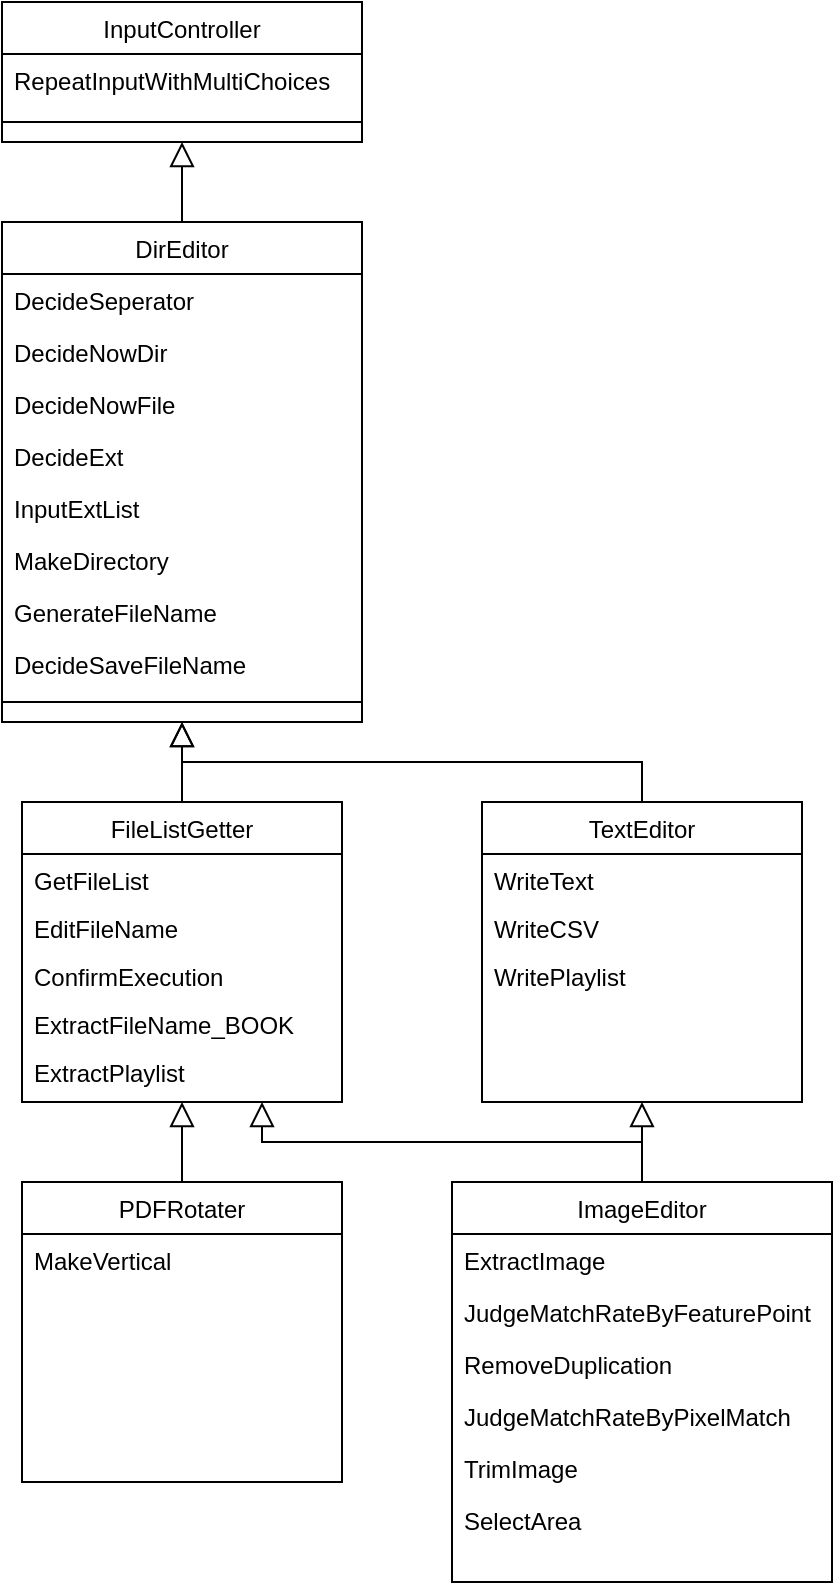 <mxfile version="13.4.6" type="github" pages="7">
  <diagram id="C5RBs43oDa-KdzZeNtuy" name="00_Library">
    <mxGraphModel dx="1613" dy="463" grid="1" gridSize="10" guides="1" tooltips="1" connect="1" arrows="1" fold="1" page="1" pageScale="1" pageWidth="827" pageHeight="1169" math="0" shadow="0">
      <root>
        <mxCell id="WIyWlLk6GJQsqaUBKTNV-0" />
        <mxCell id="WIyWlLk6GJQsqaUBKTNV-1" parent="WIyWlLk6GJQsqaUBKTNV-0" />
        <mxCell id="zkfFHV4jXpPFQw0GAbJ--16" value="" style="endArrow=block;endSize=10;endFill=0;shadow=0;strokeWidth=1;rounded=0;edgeStyle=elbowEdgeStyle;elbow=vertical;entryX=0.5;entryY=1;entryDx=0;entryDy=0;" parent="WIyWlLk6GJQsqaUBKTNV-1" source="zkfFHV4jXpPFQw0GAbJ--13" target="Et7ntp3o__x4UuLJEPKM-8" edge="1">
          <mxGeometry width="160" relative="1" as="geometry">
            <mxPoint x="120" y="373" as="sourcePoint" />
            <mxPoint x="220" y="271" as="targetPoint" />
          </mxGeometry>
        </mxCell>
        <mxCell id="Et7ntp3o__x4UuLJEPKM-18" value="" style="endArrow=block;endSize=10;endFill=0;shadow=0;strokeWidth=1;rounded=0;edgeStyle=elbowEdgeStyle;elbow=vertical;exitX=0.5;exitY=0;exitDx=0;exitDy=0;entryX=0.5;entryY=1;entryDx=0;entryDy=0;" parent="WIyWlLk6GJQsqaUBKTNV-1" source="Et7ntp3o__x4UuLJEPKM-8" target="zkfFHV4jXpPFQw0GAbJ--0" edge="1">
          <mxGeometry width="160" relative="1" as="geometry">
            <mxPoint x="-530" y="200" as="sourcePoint" />
            <mxPoint x="-680" y="130" as="targetPoint" />
          </mxGeometry>
        </mxCell>
        <mxCell id="Et7ntp3o__x4UuLJEPKM-8" value="DirEditor" style="swimlane;fontStyle=0;align=center;verticalAlign=top;childLayout=stackLayout;horizontal=1;startSize=26;horizontalStack=0;resizeParent=1;resizeLast=0;collapsible=1;marginBottom=0;rounded=0;shadow=0;strokeWidth=1;" parent="WIyWlLk6GJQsqaUBKTNV-1" vertex="1">
          <mxGeometry x="-790" y="200" width="180" height="250" as="geometry">
            <mxRectangle x="230" y="140" width="160" height="26" as="alternateBounds" />
          </mxGeometry>
        </mxCell>
        <mxCell id="Et7ntp3o__x4UuLJEPKM-16" value="DecideSeperator" style="text;align=left;verticalAlign=top;spacingLeft=4;spacingRight=4;overflow=hidden;rotatable=0;points=[[0,0.5],[1,0.5]];portConstraint=eastwest;rounded=0;shadow=0;html=0;" parent="Et7ntp3o__x4UuLJEPKM-8" vertex="1">
          <mxGeometry y="26" width="180" height="26" as="geometry" />
        </mxCell>
        <mxCell id="Et7ntp3o__x4UuLJEPKM-15" value="DecideNowDir" style="text;align=left;verticalAlign=top;spacingLeft=4;spacingRight=4;overflow=hidden;rotatable=0;points=[[0,0.5],[1,0.5]];portConstraint=eastwest;rounded=0;shadow=0;html=0;" parent="Et7ntp3o__x4UuLJEPKM-8" vertex="1">
          <mxGeometry y="52" width="180" height="26" as="geometry" />
        </mxCell>
        <mxCell id="Et7ntp3o__x4UuLJEPKM-14" value="DecideNowFile" style="text;align=left;verticalAlign=top;spacingLeft=4;spacingRight=4;overflow=hidden;rotatable=0;points=[[0,0.5],[1,0.5]];portConstraint=eastwest;rounded=0;shadow=0;html=0;" parent="Et7ntp3o__x4UuLJEPKM-8" vertex="1">
          <mxGeometry y="78" width="180" height="26" as="geometry" />
        </mxCell>
        <mxCell id="Et7ntp3o__x4UuLJEPKM-13" value="DecideExt" style="text;align=left;verticalAlign=top;spacingLeft=4;spacingRight=4;overflow=hidden;rotatable=0;points=[[0,0.5],[1,0.5]];portConstraint=eastwest;rounded=0;shadow=0;html=0;" parent="Et7ntp3o__x4UuLJEPKM-8" vertex="1">
          <mxGeometry y="104" width="180" height="26" as="geometry" />
        </mxCell>
        <mxCell id="Et7ntp3o__x4UuLJEPKM-12" value="InputExtList" style="text;align=left;verticalAlign=top;spacingLeft=4;spacingRight=4;overflow=hidden;rotatable=0;points=[[0,0.5],[1,0.5]];portConstraint=eastwest;rounded=0;shadow=0;html=0;" parent="Et7ntp3o__x4UuLJEPKM-8" vertex="1">
          <mxGeometry y="130" width="180" height="26" as="geometry" />
        </mxCell>
        <mxCell id="Et7ntp3o__x4UuLJEPKM-11" value="MakeDirectory" style="text;align=left;verticalAlign=top;spacingLeft=4;spacingRight=4;overflow=hidden;rotatable=0;points=[[0,0.5],[1,0.5]];portConstraint=eastwest;rounded=0;shadow=0;html=0;" parent="Et7ntp3o__x4UuLJEPKM-8" vertex="1">
          <mxGeometry y="156" width="180" height="26" as="geometry" />
        </mxCell>
        <mxCell id="Et7ntp3o__x4UuLJEPKM-10" value="GenerateFileName" style="text;align=left;verticalAlign=top;spacingLeft=4;spacingRight=4;overflow=hidden;rotatable=0;points=[[0,0.5],[1,0.5]];portConstraint=eastwest;rounded=0;shadow=0;html=0;" parent="Et7ntp3o__x4UuLJEPKM-8" vertex="1">
          <mxGeometry y="182" width="180" height="26" as="geometry" />
        </mxCell>
        <mxCell id="Et7ntp3o__x4UuLJEPKM-9" value="DecideSaveFileName" style="text;align=left;verticalAlign=top;spacingLeft=4;spacingRight=4;overflow=hidden;rotatable=0;points=[[0,0.5],[1,0.5]];portConstraint=eastwest;" parent="Et7ntp3o__x4UuLJEPKM-8" vertex="1">
          <mxGeometry y="208" width="180" height="26" as="geometry" />
        </mxCell>
        <mxCell id="Et7ntp3o__x4UuLJEPKM-17" value="" style="endArrow=none;html=1;" parent="Et7ntp3o__x4UuLJEPKM-8" edge="1">
          <mxGeometry width="50" height="50" relative="1" as="geometry">
            <mxPoint y="240" as="sourcePoint" />
            <mxPoint x="180" y="240" as="targetPoint" />
          </mxGeometry>
        </mxCell>
        <mxCell id="zkfFHV4jXpPFQw0GAbJ--0" value="InputController" style="swimlane;fontStyle=0;align=center;verticalAlign=top;childLayout=stackLayout;horizontal=1;startSize=26;horizontalStack=0;resizeParent=1;resizeLast=0;collapsible=1;marginBottom=0;rounded=0;shadow=0;strokeWidth=1;" parent="WIyWlLk6GJQsqaUBKTNV-1" vertex="1">
          <mxGeometry x="-790" y="90" width="180" height="70" as="geometry">
            <mxRectangle x="230" y="140" width="160" height="26" as="alternateBounds" />
          </mxGeometry>
        </mxCell>
        <mxCell id="zkfFHV4jXpPFQw0GAbJ--1" value="RepeatInputWithMultiChoices" style="text;align=left;verticalAlign=top;spacingLeft=4;spacingRight=4;overflow=hidden;rotatable=0;points=[[0,0.5],[1,0.5]];portConstraint=eastwest;" parent="zkfFHV4jXpPFQw0GAbJ--0" vertex="1">
          <mxGeometry y="26" width="180" height="26" as="geometry" />
        </mxCell>
        <mxCell id="Et7ntp3o__x4UuLJEPKM-0" value="" style="endArrow=none;html=1;" parent="zkfFHV4jXpPFQw0GAbJ--0" edge="1">
          <mxGeometry width="50" height="50" relative="1" as="geometry">
            <mxPoint y="60" as="sourcePoint" />
            <mxPoint x="180" y="60" as="targetPoint" />
          </mxGeometry>
        </mxCell>
        <mxCell id="zkfFHV4jXpPFQw0GAbJ--13" value="FileListGetter" style="swimlane;fontStyle=0;align=center;verticalAlign=top;childLayout=stackLayout;horizontal=1;startSize=26;horizontalStack=0;resizeParent=1;resizeLast=0;collapsible=1;marginBottom=0;rounded=0;shadow=0;strokeWidth=1;" parent="WIyWlLk6GJQsqaUBKTNV-1" vertex="1">
          <mxGeometry x="-780" y="490" width="160" height="150" as="geometry">
            <mxRectangle x="340" y="380" width="170" height="26" as="alternateBounds" />
          </mxGeometry>
        </mxCell>
        <mxCell id="Et7ntp3o__x4UuLJEPKM-21" value="GetFileList" style="text;align=left;verticalAlign=top;spacingLeft=4;spacingRight=4;overflow=hidden;rotatable=0;points=[[0,0.5],[1,0.5]];portConstraint=eastwest;" parent="zkfFHV4jXpPFQw0GAbJ--13" vertex="1">
          <mxGeometry y="26" width="160" height="24" as="geometry" />
        </mxCell>
        <mxCell id="Et7ntp3o__x4UuLJEPKM-20" value="EditFileName" style="text;align=left;verticalAlign=top;spacingLeft=4;spacingRight=4;overflow=hidden;rotatable=0;points=[[0,0.5],[1,0.5]];portConstraint=eastwest;" parent="zkfFHV4jXpPFQw0GAbJ--13" vertex="1">
          <mxGeometry y="50" width="160" height="24" as="geometry" />
        </mxCell>
        <mxCell id="Et7ntp3o__x4UuLJEPKM-19" value="ConfirmExecution" style="text;align=left;verticalAlign=top;spacingLeft=4;spacingRight=4;overflow=hidden;rotatable=0;points=[[0,0.5],[1,0.5]];portConstraint=eastwest;" parent="zkfFHV4jXpPFQw0GAbJ--13" vertex="1">
          <mxGeometry y="74" width="160" height="24" as="geometry" />
        </mxCell>
        <mxCell id="zkfFHV4jXpPFQw0GAbJ--14" value="ExtractFileName_BOOK" style="text;align=left;verticalAlign=top;spacingLeft=4;spacingRight=4;overflow=hidden;rotatable=0;points=[[0,0.5],[1,0.5]];portConstraint=eastwest;" parent="zkfFHV4jXpPFQw0GAbJ--13" vertex="1">
          <mxGeometry y="98" width="160" height="24" as="geometry" />
        </mxCell>
        <mxCell id="a4dN3zrCW3HL31Swza62-1" value="ExtractPlaylist" style="text;align=left;verticalAlign=top;spacingLeft=4;spacingRight=4;overflow=hidden;rotatable=0;points=[[0,0.5],[1,0.5]];portConstraint=eastwest;" vertex="1" parent="zkfFHV4jXpPFQw0GAbJ--13">
          <mxGeometry y="122" width="160" height="24" as="geometry" />
        </mxCell>
        <mxCell id="Et7ntp3o__x4UuLJEPKM-22" value="PDFRotater" style="swimlane;fontStyle=0;align=center;verticalAlign=top;childLayout=stackLayout;horizontal=1;startSize=26;horizontalStack=0;resizeParent=1;resizeLast=0;collapsible=1;marginBottom=0;rounded=0;shadow=0;strokeWidth=1;" parent="WIyWlLk6GJQsqaUBKTNV-1" vertex="1">
          <mxGeometry x="-780" y="680" width="160" height="150" as="geometry">
            <mxRectangle x="340" y="380" width="170" height="26" as="alternateBounds" />
          </mxGeometry>
        </mxCell>
        <mxCell id="Et7ntp3o__x4UuLJEPKM-23" value="MakeVertical" style="text;align=left;verticalAlign=top;spacingLeft=4;spacingRight=4;overflow=hidden;rotatable=0;points=[[0,0.5],[1,0.5]];portConstraint=eastwest;" parent="Et7ntp3o__x4UuLJEPKM-22" vertex="1">
          <mxGeometry y="26" width="160" height="24" as="geometry" />
        </mxCell>
        <mxCell id="Et7ntp3o__x4UuLJEPKM-27" value="" style="endArrow=block;endSize=10;endFill=0;shadow=0;strokeWidth=1;rounded=0;edgeStyle=elbowEdgeStyle;elbow=vertical;entryX=0.5;entryY=1;entryDx=0;entryDy=0;exitX=0.5;exitY=0;exitDx=0;exitDy=0;" parent="WIyWlLk6GJQsqaUBKTNV-1" source="Et7ntp3o__x4UuLJEPKM-22" target="zkfFHV4jXpPFQw0GAbJ--13" edge="1">
          <mxGeometry width="160" relative="1" as="geometry">
            <mxPoint x="-690" y="500" as="sourcePoint" />
            <mxPoint x="-550" y="510" as="targetPoint" />
          </mxGeometry>
        </mxCell>
        <mxCell id="Et7ntp3o__x4UuLJEPKM-28" value="TextEditor" style="swimlane;fontStyle=0;align=center;verticalAlign=top;childLayout=stackLayout;horizontal=1;startSize=26;horizontalStack=0;resizeParent=1;resizeLast=0;collapsible=1;marginBottom=0;rounded=0;shadow=0;strokeWidth=1;" parent="WIyWlLk6GJQsqaUBKTNV-1" vertex="1">
          <mxGeometry x="-550" y="490" width="160" height="150" as="geometry">
            <mxRectangle x="340" y="380" width="170" height="26" as="alternateBounds" />
          </mxGeometry>
        </mxCell>
        <mxCell id="Et7ntp3o__x4UuLJEPKM-30" value="WriteText" style="text;align=left;verticalAlign=top;spacingLeft=4;spacingRight=4;overflow=hidden;rotatable=0;points=[[0,0.5],[1,0.5]];portConstraint=eastwest;" parent="Et7ntp3o__x4UuLJEPKM-28" vertex="1">
          <mxGeometry y="26" width="160" height="24" as="geometry" />
        </mxCell>
        <mxCell id="Et7ntp3o__x4UuLJEPKM-29" value="WriteCSV" style="text;align=left;verticalAlign=top;spacingLeft=4;spacingRight=4;overflow=hidden;rotatable=0;points=[[0,0.5],[1,0.5]];portConstraint=eastwest;" parent="Et7ntp3o__x4UuLJEPKM-28" vertex="1">
          <mxGeometry y="50" width="160" height="24" as="geometry" />
        </mxCell>
        <mxCell id="a4dN3zrCW3HL31Swza62-0" value="WritePlaylist" style="text;align=left;verticalAlign=top;spacingLeft=4;spacingRight=4;overflow=hidden;rotatable=0;points=[[0,0.5],[1,0.5]];portConstraint=eastwest;" vertex="1" parent="Et7ntp3o__x4UuLJEPKM-28">
          <mxGeometry y="74" width="160" height="24" as="geometry" />
        </mxCell>
        <mxCell id="Et7ntp3o__x4UuLJEPKM-33" value="" style="endArrow=block;endSize=10;endFill=0;shadow=0;strokeWidth=1;rounded=0;edgeStyle=elbowEdgeStyle;elbow=vertical;entryX=0.5;entryY=1;entryDx=0;entryDy=0;exitX=0.5;exitY=0;exitDx=0;exitDy=0;" parent="WIyWlLk6GJQsqaUBKTNV-1" source="Et7ntp3o__x4UuLJEPKM-28" target="Et7ntp3o__x4UuLJEPKM-8" edge="1">
          <mxGeometry width="160" relative="1" as="geometry">
            <mxPoint x="-690" y="500" as="sourcePoint" />
            <mxPoint x="-690" y="460" as="targetPoint" />
          </mxGeometry>
        </mxCell>
        <mxCell id="Et7ntp3o__x4UuLJEPKM-44" value="" style="endArrow=block;endSize=10;endFill=0;shadow=0;strokeWidth=1;rounded=0;edgeStyle=elbowEdgeStyle;elbow=vertical;entryX=0.5;entryY=1;entryDx=0;entryDy=0;exitX=0.5;exitY=0;exitDx=0;exitDy=0;" parent="WIyWlLk6GJQsqaUBKTNV-1" source="Et7ntp3o__x4UuLJEPKM-34" target="Et7ntp3o__x4UuLJEPKM-28" edge="1">
          <mxGeometry width="160" relative="1" as="geometry">
            <mxPoint x="-690" y="690" as="sourcePoint" />
            <mxPoint x="-690" y="650" as="targetPoint" />
          </mxGeometry>
        </mxCell>
        <mxCell id="Et7ntp3o__x4UuLJEPKM-34" value="ImageEditor" style="swimlane;fontStyle=0;align=center;verticalAlign=top;childLayout=stackLayout;horizontal=1;startSize=26;horizontalStack=0;resizeParent=1;resizeLast=0;collapsible=1;marginBottom=0;rounded=0;shadow=0;strokeWidth=1;" parent="WIyWlLk6GJQsqaUBKTNV-1" vertex="1">
          <mxGeometry x="-565" y="680" width="190" height="200" as="geometry">
            <mxRectangle x="230" y="140" width="160" height="26" as="alternateBounds" />
          </mxGeometry>
        </mxCell>
        <mxCell id="Et7ntp3o__x4UuLJEPKM-40" value="ExtractImage" style="text;align=left;verticalAlign=top;spacingLeft=4;spacingRight=4;overflow=hidden;rotatable=0;points=[[0,0.5],[1,0.5]];portConstraint=eastwest;rounded=0;shadow=0;html=0;" parent="Et7ntp3o__x4UuLJEPKM-34" vertex="1">
          <mxGeometry y="26" width="190" height="26" as="geometry" />
        </mxCell>
        <mxCell id="Et7ntp3o__x4UuLJEPKM-37" value="JudgeMatchRateByFeaturePoint" style="text;align=left;verticalAlign=top;spacingLeft=4;spacingRight=4;overflow=hidden;rotatable=0;points=[[0,0.5],[1,0.5]];portConstraint=eastwest;rounded=0;shadow=0;html=0;" parent="Et7ntp3o__x4UuLJEPKM-34" vertex="1">
          <mxGeometry y="52" width="190" height="26" as="geometry" />
        </mxCell>
        <mxCell id="Et7ntp3o__x4UuLJEPKM-39" value="RemoveDuplication" style="text;align=left;verticalAlign=top;spacingLeft=4;spacingRight=4;overflow=hidden;rotatable=0;points=[[0,0.5],[1,0.5]];portConstraint=eastwest;rounded=0;shadow=0;html=0;" parent="Et7ntp3o__x4UuLJEPKM-34" vertex="1">
          <mxGeometry y="78" width="190" height="26" as="geometry" />
        </mxCell>
        <mxCell id="Et7ntp3o__x4UuLJEPKM-38" value="JudgeMatchRateByPixelMatch" style="text;align=left;verticalAlign=top;spacingLeft=4;spacingRight=4;overflow=hidden;rotatable=0;points=[[0,0.5],[1,0.5]];portConstraint=eastwest;rounded=0;shadow=0;html=0;" parent="Et7ntp3o__x4UuLJEPKM-34" vertex="1">
          <mxGeometry y="104" width="190" height="26" as="geometry" />
        </mxCell>
        <mxCell id="Et7ntp3o__x4UuLJEPKM-36" value="TrimImage" style="text;align=left;verticalAlign=top;spacingLeft=4;spacingRight=4;overflow=hidden;rotatable=0;points=[[0,0.5],[1,0.5]];portConstraint=eastwest;rounded=0;shadow=0;html=0;" parent="Et7ntp3o__x4UuLJEPKM-34" vertex="1">
          <mxGeometry y="130" width="190" height="26" as="geometry" />
        </mxCell>
        <mxCell id="Et7ntp3o__x4UuLJEPKM-35" value="SelectArea" style="text;align=left;verticalAlign=top;spacingLeft=4;spacingRight=4;overflow=hidden;rotatable=0;points=[[0,0.5],[1,0.5]];portConstraint=eastwest;" parent="Et7ntp3o__x4UuLJEPKM-34" vertex="1">
          <mxGeometry y="156" width="190" height="26" as="geometry" />
        </mxCell>
        <mxCell id="Et7ntp3o__x4UuLJEPKM-45" value="" style="endArrow=block;endSize=10;endFill=0;shadow=0;strokeWidth=1;rounded=0;edgeStyle=elbowEdgeStyle;elbow=vertical;entryX=0.75;entryY=1;entryDx=0;entryDy=0;exitX=0.5;exitY=0;exitDx=0;exitDy=0;" parent="WIyWlLk6GJQsqaUBKTNV-1" source="Et7ntp3o__x4UuLJEPKM-34" target="zkfFHV4jXpPFQw0GAbJ--13" edge="1">
          <mxGeometry width="160" relative="1" as="geometry">
            <mxPoint x="-460" y="690" as="sourcePoint" />
            <mxPoint x="-460" y="650" as="targetPoint" />
            <Array as="points">
              <mxPoint x="-560" y="660" />
            </Array>
          </mxGeometry>
        </mxCell>
      </root>
    </mxGraphModel>
  </diagram>
  <diagram id="3on0FFIsjCUcULsOF_Cl" name="01_InputController">
    <mxGraphModel dx="1613" dy="463" grid="1" gridSize="10" guides="1" tooltips="1" connect="1" arrows="1" fold="1" page="1" pageScale="1" pageWidth="827" pageHeight="1169" math="0" shadow="0">
      <root>
        <mxCell id="BEhtUXs3vsLL05T4EW---0" />
        <mxCell id="BEhtUXs3vsLL05T4EW---1" parent="BEhtUXs3vsLL05T4EW---0" />
        <mxCell id="cApWGQavIN5pegSQKzcm-0" value="" style="rounded=0;whiteSpace=wrap;html=1;fillColor=#ffe6cc;strokeColor=#d79b00;" parent="BEhtUXs3vsLL05T4EW---1" vertex="1">
          <mxGeometry x="-780" y="80" width="220" height="90" as="geometry" />
        </mxCell>
        <mxCell id="SkhWEuEZEiS6n45B-Trk-11" value="RepeatInputWithMultiChoices" style="swimlane;fontStyle=0;align=center;verticalAlign=top;childLayout=stackLayout;horizontal=1;startSize=26;horizontalStack=0;resizeParent=1;resizeLast=0;collapsible=1;marginBottom=0;rounded=0;shadow=0;strokeWidth=1;" parent="BEhtUXs3vsLL05T4EW---1" vertex="1">
          <mxGeometry x="-760" y="90" width="180" height="70" as="geometry">
            <mxRectangle x="230" y="140" width="160" height="26" as="alternateBounds" />
          </mxGeometry>
        </mxCell>
        <mxCell id="SkhWEuEZEiS6n45B-Trk-12" value="return inputChr" style="text;align=left;verticalAlign=top;spacingLeft=4;spacingRight=4;overflow=hidden;rotatable=0;points=[[0,0.5],[1,0.5]];portConstraint=eastwest;" parent="SkhWEuEZEiS6n45B-Trk-11" vertex="1">
          <mxGeometry y="26" width="180" height="26" as="geometry" />
        </mxCell>
        <mxCell id="6fjjBWpUSMKuPyVIm9Tp-0" value="On&lt;br&gt;　2. Start Point to Parents.&lt;br&gt;Under&lt;br&gt;　1. Start Point to Same Module.&lt;br&gt;　2. End Point from Same Module.&lt;br&gt;　3. End Point from Children." style="text;html=1;strokeColor=none;fillColor=none;align=left;verticalAlign=middle;whiteSpace=wrap;rounded=0;" parent="BEhtUXs3vsLL05T4EW---1" vertex="1">
          <mxGeometry x="-470" width="240" height="90" as="geometry" />
        </mxCell>
      </root>
    </mxGraphModel>
  </diagram>
  <diagram name="02_DirEditor" id="-9YIC2r_1_v3CxngIYr6">
    <mxGraphModel dx="1613" dy="463" grid="1" gridSize="10" guides="1" tooltips="1" connect="1" arrows="1" fold="1" page="1" pageScale="1" pageWidth="827" pageHeight="1169" math="0" shadow="0">
      <root>
        <mxCell id="lfvJIfgMpOwz5nqzni3f-0" />
        <mxCell id="lfvJIfgMpOwz5nqzni3f-1" parent="lfvJIfgMpOwz5nqzni3f-0" />
        <mxCell id="vGBoZ6FIs92cdHO5UC-d-0" value="" style="rounded=0;whiteSpace=wrap;html=1;fillColor=#ffe6cc;strokeColor=#d79b00;" parent="lfvJIfgMpOwz5nqzni3f-1" vertex="1">
          <mxGeometry x="-780" y="80" width="220" height="90" as="geometry" />
        </mxCell>
        <mxCell id="HhAqc40qtY6RLaf13yfp-0" value="" style="rounded=0;whiteSpace=wrap;html=1;fillColor=#ffe6cc;strokeColor=#d79b00;" parent="lfvJIfgMpOwz5nqzni3f-1" vertex="1">
          <mxGeometry x="-780" y="190" width="1370" height="80" as="geometry" />
        </mxCell>
        <mxCell id="lfvJIfgMpOwz5nqzni3f-2" value="" style="endArrow=block;endSize=10;endFill=0;shadow=0;strokeWidth=1;rounded=0;edgeStyle=elbowEdgeStyle;elbow=vertical;exitX=0.5;exitY=0;exitDx=0;exitDy=0;entryX=0.75;entryY=1;entryDx=0;entryDy=0;" parent="lfvJIfgMpOwz5nqzni3f-1" source="lfvJIfgMpOwz5nqzni3f-3" target="lfvJIfgMpOwz5nqzni3f-13" edge="1">
          <mxGeometry width="160" relative="1" as="geometry">
            <mxPoint x="-500" y="200" as="sourcePoint" />
            <mxPoint x="-650" y="130" as="targetPoint" />
          </mxGeometry>
        </mxCell>
        <mxCell id="lfvJIfgMpOwz5nqzni3f-3" value="DecideSaveFileName" style="swimlane;fontStyle=0;align=center;verticalAlign=top;childLayout=stackLayout;horizontal=1;startSize=26;horizontalStack=0;resizeParent=1;resizeLast=0;collapsible=1;marginBottom=0;rounded=0;shadow=0;strokeWidth=1;" parent="lfvJIfgMpOwz5nqzni3f-1" vertex="1">
          <mxGeometry x="-760" y="200" width="180" height="60" as="geometry">
            <mxRectangle x="230" y="140" width="160" height="26" as="alternateBounds" />
          </mxGeometry>
        </mxCell>
        <mxCell id="lfvJIfgMpOwz5nqzni3f-4" value="return saveFilePath" style="text;align=left;verticalAlign=top;spacingLeft=4;spacingRight=4;overflow=hidden;rotatable=0;points=[[0,0.5],[1,0.5]];portConstraint=eastwest;" parent="lfvJIfgMpOwz5nqzni3f-3" vertex="1">
          <mxGeometry y="26" width="180" height="26" as="geometry" />
        </mxCell>
        <mxCell id="lfvJIfgMpOwz5nqzni3f-13" value="RepeatInputWithMultiChoices" style="swimlane;fontStyle=0;align=center;verticalAlign=top;childLayout=stackLayout;horizontal=1;startSize=26;horizontalStack=0;resizeParent=1;resizeLast=0;collapsible=1;marginBottom=0;rounded=0;shadow=0;strokeWidth=1;" parent="lfvJIfgMpOwz5nqzni3f-1" vertex="1">
          <mxGeometry x="-760" y="90" width="180" height="70" as="geometry">
            <mxRectangle x="230" y="140" width="160" height="26" as="alternateBounds" />
          </mxGeometry>
        </mxCell>
        <mxCell id="lfvJIfgMpOwz5nqzni3f-14" value="return inputChr" style="text;align=left;verticalAlign=top;spacingLeft=4;spacingRight=4;overflow=hidden;rotatable=0;points=[[0,0.5],[1,0.5]];portConstraint=eastwest;" parent="lfvJIfgMpOwz5nqzni3f-13" vertex="1">
          <mxGeometry y="26" width="180" height="26" as="geometry" />
        </mxCell>
        <mxCell id="VfQNkyqF9l-ag6I7zJ3W-0" value="GenerateFileName" style="swimlane;fontStyle=0;align=center;verticalAlign=top;childLayout=stackLayout;horizontal=1;startSize=26;horizontalStack=0;resizeParent=1;resizeLast=0;collapsible=1;marginBottom=0;rounded=0;shadow=0;strokeWidth=1;" parent="lfvJIfgMpOwz5nqzni3f-1" vertex="1">
          <mxGeometry x="-560" y="200" width="160" height="60" as="geometry">
            <mxRectangle x="230" y="140" width="160" height="26" as="alternateBounds" />
          </mxGeometry>
        </mxCell>
        <mxCell id="VfQNkyqF9l-ag6I7zJ3W-8" value="return GeneratedFileName" style="text;align=left;verticalAlign=top;spacingLeft=4;spacingRight=4;overflow=hidden;rotatable=0;points=[[0,0.5],[1,0.5]];portConstraint=eastwest;rounded=0;shadow=0;html=0;" parent="VfQNkyqF9l-ag6I7zJ3W-0" vertex="1">
          <mxGeometry y="26" width="160" height="26" as="geometry" />
        </mxCell>
        <mxCell id="VfQNkyqF9l-ag6I7zJ3W-10" value="MakeDirectory" style="swimlane;fontStyle=0;align=center;verticalAlign=top;childLayout=stackLayout;horizontal=1;startSize=26;horizontalStack=0;resizeParent=1;resizeLast=0;collapsible=1;marginBottom=0;rounded=0;shadow=0;strokeWidth=1;" parent="lfvJIfgMpOwz5nqzni3f-1" vertex="1">
          <mxGeometry x="-380" y="200" width="130" height="60" as="geometry">
            <mxRectangle x="230" y="140" width="160" height="26" as="alternateBounds" />
          </mxGeometry>
        </mxCell>
        <mxCell id="VfQNkyqF9l-ag6I7zJ3W-11" value="return made_path" style="text;align=left;verticalAlign=top;spacingLeft=4;spacingRight=4;overflow=hidden;rotatable=0;points=[[0,0.5],[1,0.5]];portConstraint=eastwest;" parent="VfQNkyqF9l-ag6I7zJ3W-10" vertex="1">
          <mxGeometry y="26" width="130" height="26" as="geometry" />
        </mxCell>
        <mxCell id="VfQNkyqF9l-ag6I7zJ3W-16" value="DecideNowFile" style="swimlane;fontStyle=0;align=center;verticalAlign=top;childLayout=stackLayout;horizontal=1;startSize=26;horizontalStack=0;resizeParent=1;resizeLast=0;collapsible=1;marginBottom=0;rounded=0;shadow=0;strokeWidth=1;" parent="lfvJIfgMpOwz5nqzni3f-1" vertex="1">
          <mxGeometry x="90" y="200" width="160" height="60" as="geometry">
            <mxRectangle x="230" y="140" width="160" height="26" as="alternateBounds" />
          </mxGeometry>
        </mxCell>
        <mxCell id="VfQNkyqF9l-ag6I7zJ3W-17" value="return nowFilePath" style="text;align=left;verticalAlign=top;spacingLeft=4;spacingRight=4;overflow=hidden;rotatable=0;points=[[0,0.5],[1,0.5]];portConstraint=eastwest;" parent="VfQNkyqF9l-ag6I7zJ3W-16" vertex="1">
          <mxGeometry y="26" width="160" height="26" as="geometry" />
        </mxCell>
        <mxCell id="VfQNkyqF9l-ag6I7zJ3W-14" value="DecideExt" style="swimlane;fontStyle=0;align=center;verticalAlign=top;childLayout=stackLayout;horizontal=1;startSize=26;horizontalStack=0;resizeParent=1;resizeLast=0;collapsible=1;marginBottom=0;rounded=0;shadow=0;strokeWidth=1;" parent="lfvJIfgMpOwz5nqzni3f-1" vertex="1">
          <mxGeometry x="-70" y="200" width="140" height="60" as="geometry">
            <mxRectangle x="230" y="140" width="160" height="26" as="alternateBounds" />
          </mxGeometry>
        </mxCell>
        <mxCell id="VfQNkyqF9l-ag6I7zJ3W-15" value="return fileTypes" style="text;align=left;verticalAlign=top;spacingLeft=4;spacingRight=4;overflow=hidden;rotatable=0;points=[[0,0.5],[1,0.5]];portConstraint=eastwest;" parent="VfQNkyqF9l-ag6I7zJ3W-14" vertex="1">
          <mxGeometry y="26" width="140" height="26" as="geometry" />
        </mxCell>
        <mxCell id="VfQNkyqF9l-ag6I7zJ3W-12" value="InputExtList" style="swimlane;fontStyle=0;align=center;verticalAlign=top;childLayout=stackLayout;horizontal=1;startSize=26;horizontalStack=0;resizeParent=1;resizeLast=0;collapsible=1;marginBottom=0;rounded=0;shadow=0;strokeWidth=1;" parent="lfvJIfgMpOwz5nqzni3f-1" vertex="1">
          <mxGeometry x="-230" y="200" width="140" height="60" as="geometry">
            <mxRectangle x="230" y="140" width="160" height="26" as="alternateBounds" />
          </mxGeometry>
        </mxCell>
        <mxCell id="VfQNkyqF9l-ag6I7zJ3W-13" value="return list_of_ext" style="text;align=left;verticalAlign=top;spacingLeft=4;spacingRight=4;overflow=hidden;rotatable=0;points=[[0,0.5],[1,0.5]];portConstraint=eastwest;" parent="VfQNkyqF9l-ag6I7zJ3W-12" vertex="1">
          <mxGeometry y="26" width="140" height="26" as="geometry" />
        </mxCell>
        <mxCell id="VfQNkyqF9l-ag6I7zJ3W-18" value="DecideNowDir" style="swimlane;fontStyle=0;align=center;verticalAlign=top;childLayout=stackLayout;horizontal=1;startSize=26;horizontalStack=0;resizeParent=1;resizeLast=0;collapsible=1;marginBottom=0;rounded=0;shadow=0;strokeWidth=1;" parent="lfvJIfgMpOwz5nqzni3f-1" vertex="1">
          <mxGeometry x="270" y="200" width="140" height="60" as="geometry">
            <mxRectangle x="230" y="140" width="160" height="26" as="alternateBounds" />
          </mxGeometry>
        </mxCell>
        <mxCell id="VfQNkyqF9l-ag6I7zJ3W-19" value="return nowDirPath" style="text;align=left;verticalAlign=top;spacingLeft=4;spacingRight=4;overflow=hidden;rotatable=0;points=[[0,0.5],[1,0.5]];portConstraint=eastwest;" parent="VfQNkyqF9l-ag6I7zJ3W-18" vertex="1">
          <mxGeometry y="26" width="140" height="26" as="geometry" />
        </mxCell>
        <mxCell id="VfQNkyqF9l-ag6I7zJ3W-20" value="DecideSeperator" style="swimlane;fontStyle=0;align=center;verticalAlign=top;childLayout=stackLayout;horizontal=1;startSize=26;horizontalStack=0;resizeParent=1;resizeLast=0;collapsible=1;marginBottom=0;rounded=0;shadow=0;strokeWidth=1;" parent="lfvJIfgMpOwz5nqzni3f-1" vertex="1">
          <mxGeometry x="430" y="200" width="140" height="60" as="geometry">
            <mxRectangle x="230" y="140" width="160" height="26" as="alternateBounds" />
          </mxGeometry>
        </mxCell>
        <mxCell id="VfQNkyqF9l-ag6I7zJ3W-21" value="return sep" style="text;align=left;verticalAlign=top;spacingLeft=4;spacingRight=4;overflow=hidden;rotatable=0;points=[[0,0.5],[1,0.5]];portConstraint=eastwest;" parent="VfQNkyqF9l-ag6I7zJ3W-20" vertex="1">
          <mxGeometry y="26" width="140" height="26" as="geometry" />
        </mxCell>
        <mxCell id="VfQNkyqF9l-ag6I7zJ3W-22" value="" style="endArrow=block;endSize=10;endFill=0;shadow=0;strokeWidth=1;rounded=0;edgeStyle=elbowEdgeStyle;elbow=vertical;exitX=0.25;exitY=1;exitDx=0;exitDy=0;entryX=0.5;entryY=1;entryDx=0;entryDy=0;" parent="lfvJIfgMpOwz5nqzni3f-1" source="lfvJIfgMpOwz5nqzni3f-3" target="VfQNkyqF9l-ag6I7zJ3W-12" edge="1">
          <mxGeometry width="160" relative="1" as="geometry">
            <mxPoint x="-660" y="210" as="sourcePoint" />
            <mxPoint x="-140" y="280" as="targetPoint" />
            <Array as="points">
              <mxPoint x="-430" y="320" />
            </Array>
          </mxGeometry>
        </mxCell>
        <mxCell id="VfQNkyqF9l-ag6I7zJ3W-23" value="" style="endArrow=block;endSize=10;endFill=0;shadow=0;strokeWidth=1;rounded=0;edgeStyle=elbowEdgeStyle;elbow=vertical;exitX=0.5;exitY=0;exitDx=0;exitDy=0;entryX=0.75;entryY=1;entryDx=0;entryDy=0;" parent="lfvJIfgMpOwz5nqzni3f-1" source="VfQNkyqF9l-ag6I7zJ3W-10" target="lfvJIfgMpOwz5nqzni3f-13" edge="1">
          <mxGeometry width="160" relative="1" as="geometry">
            <mxPoint x="-660" y="210" as="sourcePoint" />
            <mxPoint x="-660" y="170" as="targetPoint" />
          </mxGeometry>
        </mxCell>
        <mxCell id="VfQNkyqF9l-ag6I7zJ3W-24" value="" style="endArrow=block;endSize=10;endFill=0;shadow=0;strokeWidth=1;rounded=0;edgeStyle=elbowEdgeStyle;elbow=vertical;exitX=0.25;exitY=1;exitDx=0;exitDy=0;entryX=0.5;entryY=1;entryDx=0;entryDy=0;" parent="lfvJIfgMpOwz5nqzni3f-1" source="VfQNkyqF9l-ag6I7zJ3W-10" target="VfQNkyqF9l-ag6I7zJ3W-0" edge="1">
          <mxGeometry width="160" relative="1" as="geometry">
            <mxPoint x="-705" y="270" as="sourcePoint" />
            <mxPoint x="-115" y="270" as="targetPoint" />
            <Array as="points">
              <mxPoint x="-410" y="340" />
            </Array>
          </mxGeometry>
        </mxCell>
        <mxCell id="VfQNkyqF9l-ag6I7zJ3W-25" value="" style="endArrow=block;endSize=10;endFill=0;shadow=0;strokeWidth=1;rounded=0;edgeStyle=elbowEdgeStyle;elbow=vertical;exitX=0.25;exitY=1;exitDx=0;exitDy=0;entryX=0.5;entryY=1;entryDx=0;entryDy=0;" parent="lfvJIfgMpOwz5nqzni3f-1" source="VfQNkyqF9l-ag6I7zJ3W-16" target="VfQNkyqF9l-ag6I7zJ3W-14" edge="1">
          <mxGeometry width="160" relative="1" as="geometry">
            <mxPoint x="175" y="290" as="sourcePoint" />
            <mxPoint x="50.0" y="290" as="targetPoint" />
            <Array as="points">
              <mxPoint x="80" y="360" />
            </Array>
          </mxGeometry>
        </mxCell>
        <mxCell id="VfQNkyqF9l-ag6I7zJ3W-26" value="" style="endArrow=block;endSize=10;endFill=0;shadow=0;strokeWidth=1;rounded=0;edgeStyle=elbowEdgeStyle;elbow=vertical;exitX=0.25;exitY=1;exitDx=0;exitDy=0;entryX=0.5;entryY=1;entryDx=0;entryDy=0;" parent="lfvJIfgMpOwz5nqzni3f-1" source="VfQNkyqF9l-ag6I7zJ3W-16" target="VfQNkyqF9l-ag6I7zJ3W-12" edge="1">
          <mxGeometry width="160" relative="1" as="geometry">
            <mxPoint y="330" as="sourcePoint" />
            <mxPoint x="-110" y="290" as="targetPoint" />
            <Array as="points">
              <mxPoint x="10" y="320" />
            </Array>
          </mxGeometry>
        </mxCell>
        <mxCell id="jHUkxmpIQ65jLCl_JxEj-0" value="On&lt;br&gt;　2. Start Point to Parents.&lt;br&gt;Under&lt;br&gt;　1. Start Point to Same Module.&lt;br&gt;　2. End Point from Same Module.&lt;br&gt;　3. End Point from Children." style="text;html=1;strokeColor=none;fillColor=none;align=left;verticalAlign=middle;whiteSpace=wrap;rounded=0;" parent="lfvJIfgMpOwz5nqzni3f-1" vertex="1">
          <mxGeometry x="-470" width="240" height="90" as="geometry" />
        </mxCell>
      </root>
    </mxGraphModel>
  </diagram>
  <diagram name="03_TextEditor" id="hvQr72dlhEmu9X3xL6bp">
    <mxGraphModel dx="1613" dy="463" grid="1" gridSize="10" guides="1" tooltips="1" connect="1" arrows="1" fold="1" page="1" pageScale="1" pageWidth="827" pageHeight="1169" math="0" shadow="0">
      <root>
        <mxCell id="zwBAYavxZ1r8w_yM2np3-0" />
        <mxCell id="zwBAYavxZ1r8w_yM2np3-1" parent="zwBAYavxZ1r8w_yM2np3-0" />
        <mxCell id="7nm1foX-aDaJ3eZCjSvN-0" value="" style="rounded=0;whiteSpace=wrap;html=1;fillColor=#ffe6cc;strokeColor=#d79b00;" parent="zwBAYavxZ1r8w_yM2np3-1" vertex="1">
          <mxGeometry x="-780" y="80" width="220" height="90" as="geometry" />
        </mxCell>
        <mxCell id="7nm1foX-aDaJ3eZCjSvN-1" value="" style="rounded=0;whiteSpace=wrap;html=1;fillColor=#ffe6cc;strokeColor=#d79b00;" parent="zwBAYavxZ1r8w_yM2np3-1" vertex="1">
          <mxGeometry x="-780" y="190" width="400" height="80" as="geometry" />
        </mxCell>
        <mxCell id="7nm1foX-aDaJ3eZCjSvN-3" value="WriteCSV" style="swimlane;fontStyle=0;align=center;verticalAlign=top;childLayout=stackLayout;horizontal=1;startSize=26;horizontalStack=0;resizeParent=1;resizeLast=0;collapsible=1;marginBottom=0;rounded=0;shadow=0;strokeWidth=1;" parent="zwBAYavxZ1r8w_yM2np3-1" vertex="1">
          <mxGeometry x="-760" y="200" width="180" height="60" as="geometry">
            <mxRectangle x="230" y="140" width="160" height="26" as="alternateBounds" />
          </mxGeometry>
        </mxCell>
        <mxCell id="7nm1foX-aDaJ3eZCjSvN-4" value="return" style="text;align=left;verticalAlign=top;spacingLeft=4;spacingRight=4;overflow=hidden;rotatable=0;points=[[0,0.5],[1,0.5]];portConstraint=eastwest;" parent="7nm1foX-aDaJ3eZCjSvN-3" vertex="1">
          <mxGeometry y="26" width="180" height="26" as="geometry" />
        </mxCell>
        <mxCell id="7nm1foX-aDaJ3eZCjSvN-5" value="RepeatInputWithMultiChoices" style="swimlane;fontStyle=0;align=center;verticalAlign=top;childLayout=stackLayout;horizontal=1;startSize=26;horizontalStack=0;resizeParent=1;resizeLast=0;collapsible=1;marginBottom=0;rounded=0;shadow=0;strokeWidth=1;" parent="zwBAYavxZ1r8w_yM2np3-1" vertex="1">
          <mxGeometry x="-760" y="90" width="180" height="70" as="geometry">
            <mxRectangle x="230" y="140" width="160" height="26" as="alternateBounds" />
          </mxGeometry>
        </mxCell>
        <mxCell id="7nm1foX-aDaJ3eZCjSvN-6" value="return inputChr" style="text;align=left;verticalAlign=top;spacingLeft=4;spacingRight=4;overflow=hidden;rotatable=0;points=[[0,0.5],[1,0.5]];portConstraint=eastwest;" parent="7nm1foX-aDaJ3eZCjSvN-5" vertex="1">
          <mxGeometry y="26" width="180" height="26" as="geometry" />
        </mxCell>
        <mxCell id="7nm1foX-aDaJ3eZCjSvN-8" value="WriteText" style="swimlane;fontStyle=0;align=center;verticalAlign=top;childLayout=stackLayout;horizontal=1;startSize=26;horizontalStack=0;resizeParent=1;resizeLast=0;collapsible=1;marginBottom=0;rounded=0;shadow=0;strokeWidth=1;" parent="zwBAYavxZ1r8w_yM2np3-1" vertex="1">
          <mxGeometry x="-560" y="200" width="160" height="60" as="geometry">
            <mxRectangle x="230" y="140" width="160" height="26" as="alternateBounds" />
          </mxGeometry>
        </mxCell>
        <mxCell id="7nm1foX-aDaJ3eZCjSvN-9" value="return" style="text;align=left;verticalAlign=top;spacingLeft=4;spacingRight=4;overflow=hidden;rotatable=0;points=[[0,0.5],[1,0.5]];portConstraint=eastwest;rounded=0;shadow=0;html=0;" parent="7nm1foX-aDaJ3eZCjSvN-8" vertex="1">
          <mxGeometry y="26" width="160" height="26" as="geometry" />
        </mxCell>
        <mxCell id="nriiA1uw5vie1YD-DHOq-0" value="On&lt;br&gt;　2. Start Point to Parents.&lt;br&gt;Under&lt;br&gt;　1. Start Point to Same Module.&lt;br&gt;　2. End Point from Same Module.&lt;br&gt;　3. End Point from Children." style="text;html=1;strokeColor=none;fillColor=none;align=left;verticalAlign=middle;whiteSpace=wrap;rounded=0;" parent="zwBAYavxZ1r8w_yM2np3-1" vertex="1">
          <mxGeometry x="-470" width="240" height="90" as="geometry" />
        </mxCell>
      </root>
    </mxGraphModel>
  </diagram>
  <diagram name="04_FileListGetter" id="rXA-TsZVD7s1O7KJcg32">
    <mxGraphModel dx="1613" dy="463" grid="1" gridSize="10" guides="1" tooltips="1" connect="1" arrows="1" fold="1" page="1" pageScale="1" pageWidth="827" pageHeight="1169" math="0" shadow="0">
      <root>
        <mxCell id="NCDgMe_VtKjZNNQrDRDC-0" />
        <mxCell id="NCDgMe_VtKjZNNQrDRDC-1" parent="NCDgMe_VtKjZNNQrDRDC-0" />
        <mxCell id="x_eFUMPLu2C1q6bcT7iX-0" value="" style="rounded=0;whiteSpace=wrap;html=1;fillColor=#ffe6cc;strokeColor=#d79b00;" parent="NCDgMe_VtKjZNNQrDRDC-1" vertex="1">
          <mxGeometry x="-780" y="80" width="220" height="90" as="geometry" />
        </mxCell>
        <mxCell id="1m4MaxkG3xNoSgBzuRC7-5" value="" style="rounded=0;whiteSpace=wrap;html=1;fillColor=#ffe6cc;strokeColor=#d79b00;" parent="NCDgMe_VtKjZNNQrDRDC-1" vertex="1">
          <mxGeometry x="-360" y="490" width="690" height="80" as="geometry" />
        </mxCell>
        <mxCell id="1m4MaxkG3xNoSgBzuRC7-4" value="" style="rounded=0;whiteSpace=wrap;html=1;fillColor=#ffe6cc;strokeColor=#d79b00;" parent="NCDgMe_VtKjZNNQrDRDC-1" vertex="1">
          <mxGeometry x="-560" y="190" width="1370" height="80" as="geometry" />
        </mxCell>
        <mxCell id="ev7d7cz7gavWLUfehVnS-0" value="" style="endArrow=block;endSize=10;endFill=0;shadow=0;strokeWidth=1;rounded=0;edgeStyle=elbowEdgeStyle;elbow=vertical;exitX=0.5;exitY=0;exitDx=0;exitDy=0;entryX=0.75;entryY=1;entryDx=0;entryDy=0;" parent="NCDgMe_VtKjZNNQrDRDC-1" source="ev7d7cz7gavWLUfehVnS-1" target="ev7d7cz7gavWLUfehVnS-3" edge="1">
          <mxGeometry width="160" relative="1" as="geometry">
            <mxPoint x="-500" y="200" as="sourcePoint" />
            <mxPoint x="-650" y="130" as="targetPoint" />
          </mxGeometry>
        </mxCell>
        <mxCell id="ev7d7cz7gavWLUfehVnS-3" value="RepeatInputWithMultiChoices" style="swimlane;fontStyle=0;align=center;verticalAlign=top;childLayout=stackLayout;horizontal=1;startSize=26;horizontalStack=0;resizeParent=1;resizeLast=0;collapsible=1;marginBottom=0;rounded=0;shadow=0;strokeWidth=1;" parent="NCDgMe_VtKjZNNQrDRDC-1" vertex="1">
          <mxGeometry x="-760" y="90" width="180" height="70" as="geometry">
            <mxRectangle x="230" y="140" width="160" height="26" as="alternateBounds" />
          </mxGeometry>
        </mxCell>
        <mxCell id="ev7d7cz7gavWLUfehVnS-4" value="return inputChr" style="text;align=left;verticalAlign=top;spacingLeft=4;spacingRight=4;overflow=hidden;rotatable=0;points=[[0,0.5],[1,0.5]];portConstraint=eastwest;" parent="ev7d7cz7gavWLUfehVnS-3" vertex="1">
          <mxGeometry y="26" width="180" height="26" as="geometry" />
        </mxCell>
        <mxCell id="ev7d7cz7gavWLUfehVnS-20" value="" style="endArrow=block;endSize=10;endFill=0;shadow=0;strokeWidth=1;rounded=0;edgeStyle=elbowEdgeStyle;elbow=vertical;exitX=0.25;exitY=1;exitDx=0;exitDy=0;entryX=0.75;entryY=1;entryDx=0;entryDy=0;" parent="NCDgMe_VtKjZNNQrDRDC-1" source="ev7d7cz7gavWLUfehVnS-1" target="ev7d7cz7gavWLUfehVnS-14" edge="1">
          <mxGeometry width="160" relative="1" as="geometry">
            <mxPoint x="-440" y="210" as="sourcePoint" />
            <mxPoint x="80" y="280" as="targetPoint" />
            <Array as="points">
              <mxPoint x="-210" y="320" />
            </Array>
          </mxGeometry>
        </mxCell>
        <mxCell id="ev7d7cz7gavWLUfehVnS-21" value="" style="endArrow=block;endSize=10;endFill=0;shadow=0;strokeWidth=1;rounded=0;edgeStyle=elbowEdgeStyle;elbow=vertical;exitX=0.5;exitY=0;exitDx=0;exitDy=0;entryX=0.75;entryY=1;entryDx=0;entryDy=0;" parent="NCDgMe_VtKjZNNQrDRDC-1" source="ev7d7cz7gavWLUfehVnS-8" target="ev7d7cz7gavWLUfehVnS-3" edge="1">
          <mxGeometry width="160" relative="1" as="geometry">
            <mxPoint x="-660" y="210" as="sourcePoint" />
            <mxPoint x="-550" y="160" as="targetPoint" />
          </mxGeometry>
        </mxCell>
        <mxCell id="ev7d7cz7gavWLUfehVnS-22" value="" style="endArrow=block;endSize=10;endFill=0;shadow=0;strokeWidth=1;rounded=0;edgeStyle=elbowEdgeStyle;elbow=vertical;exitX=0.25;exitY=1;exitDx=0;exitDy=0;entryX=0.5;entryY=1;entryDx=0;entryDy=0;" parent="NCDgMe_VtKjZNNQrDRDC-1" source="ev7d7cz7gavWLUfehVnS-8" target="ev7d7cz7gavWLUfehVnS-6" edge="1">
          <mxGeometry width="160" relative="1" as="geometry">
            <mxPoint x="-485" y="270" as="sourcePoint" />
            <mxPoint x="105" y="270" as="targetPoint" />
            <Array as="points">
              <mxPoint x="-190" y="340" />
            </Array>
          </mxGeometry>
        </mxCell>
        <mxCell id="ev7d7cz7gavWLUfehVnS-23" value="" style="endArrow=block;endSize=10;endFill=0;shadow=0;strokeWidth=1;rounded=0;edgeStyle=elbowEdgeStyle;elbow=vertical;exitX=0.25;exitY=1;exitDx=0;exitDy=0;entryX=0.5;entryY=1;entryDx=0;entryDy=0;" parent="NCDgMe_VtKjZNNQrDRDC-1" source="ev7d7cz7gavWLUfehVnS-10" target="ev7d7cz7gavWLUfehVnS-12" edge="1">
          <mxGeometry width="160" relative="1" as="geometry">
            <mxPoint x="395" y="290" as="sourcePoint" />
            <mxPoint x="270.0" y="290" as="targetPoint" />
            <Array as="points">
              <mxPoint x="300" y="360" />
            </Array>
          </mxGeometry>
        </mxCell>
        <mxCell id="ev7d7cz7gavWLUfehVnS-24" value="" style="endArrow=block;endSize=10;endFill=0;shadow=0;strokeWidth=1;rounded=0;edgeStyle=elbowEdgeStyle;elbow=vertical;exitX=0.25;exitY=1;exitDx=0;exitDy=0;entryX=0.75;entryY=1;entryDx=0;entryDy=0;" parent="NCDgMe_VtKjZNNQrDRDC-1" source="ev7d7cz7gavWLUfehVnS-10" target="ev7d7cz7gavWLUfehVnS-14" edge="1">
          <mxGeometry width="160" relative="1" as="geometry">
            <mxPoint x="220" y="330" as="sourcePoint" />
            <mxPoint x="110" y="290" as="targetPoint" />
            <Array as="points">
              <mxPoint x="230" y="320" />
            </Array>
          </mxGeometry>
        </mxCell>
        <mxCell id="1m4MaxkG3xNoSgBzuRC7-0" value="" style="endArrow=block;endSize=10;endFill=0;shadow=0;strokeWidth=1;rounded=0;edgeStyle=elbowEdgeStyle;elbow=vertical;entryX=0.5;entryY=1;entryDx=0;entryDy=0;exitX=0.25;exitY=1;exitDx=0;exitDy=0;" parent="NCDgMe_VtKjZNNQrDRDC-1" source="ev7d7cz7gavWLUfehVnS-25" target="ev7d7cz7gavWLUfehVnS-33" edge="1">
          <mxGeometry width="160" relative="1" as="geometry">
            <mxPoint x="30" y="670" as="sourcePoint" />
            <mxPoint x="-430" y="680" as="targetPoint" />
            <Array as="points">
              <mxPoint x="60" y="610" />
            </Array>
          </mxGeometry>
        </mxCell>
        <mxCell id="1m4MaxkG3xNoSgBzuRC7-1" value="" style="endArrow=block;endSize=10;endFill=0;shadow=0;strokeWidth=1;rounded=0;edgeStyle=elbowEdgeStyle;elbow=vertical;exitX=0.5;exitY=0;exitDx=0;exitDy=0;entryX=0.75;entryY=1;entryDx=0;entryDy=0;" parent="NCDgMe_VtKjZNNQrDRDC-1" source="ev7d7cz7gavWLUfehVnS-25" target="ev7d7cz7gavWLUfehVnS-14" edge="1">
          <mxGeometry width="160" relative="1" as="geometry">
            <mxPoint x="-235" y="370" as="sourcePoint" />
            <mxPoint x="90" y="260" as="targetPoint" />
            <Array as="points">
              <mxPoint x="-170" y="390" />
            </Array>
          </mxGeometry>
        </mxCell>
        <mxCell id="1m4MaxkG3xNoSgBzuRC7-2" value="" style="endArrow=block;endSize=10;endFill=0;shadow=0;strokeWidth=1;rounded=0;edgeStyle=elbowEdgeStyle;elbow=vertical;exitX=0.5;exitY=0;exitDx=0;exitDy=0;entryX=0.75;entryY=1;entryDx=0;entryDy=0;" parent="NCDgMe_VtKjZNNQrDRDC-1" source="ev7d7cz7gavWLUfehVnS-25" target="ev7d7cz7gavWLUfehVnS-16" edge="1">
          <mxGeometry width="160" relative="1" as="geometry">
            <mxPoint x="-70" y="550" as="sourcePoint" />
            <mxPoint x="475.0" y="310" as="targetPoint" />
            <Array as="points">
              <mxPoint x="80" y="390" />
            </Array>
          </mxGeometry>
        </mxCell>
        <mxCell id="1m4MaxkG3xNoSgBzuRC7-3" value="" style="endArrow=block;endSize=10;endFill=0;shadow=0;strokeWidth=1;rounded=0;edgeStyle=elbowEdgeStyle;elbow=vertical;entryX=0.75;entryY=1;entryDx=0;entryDy=0;exitX=0.5;exitY=0;exitDx=0;exitDy=0;" parent="NCDgMe_VtKjZNNQrDRDC-1" source="ev7d7cz7gavWLUfehVnS-25" target="ev7d7cz7gavWLUfehVnS-1" edge="1">
          <mxGeometry width="160" relative="1" as="geometry">
            <mxPoint x="-490" y="450" as="sourcePoint" />
            <mxPoint x="605" y="270" as="targetPoint" />
            <Array as="points">
              <mxPoint x="-450" y="390" />
            </Array>
          </mxGeometry>
        </mxCell>
        <mxCell id="2Xvj0h7VZYiFoKXbPuSr-0" value="" style="rounded=0;whiteSpace=wrap;html=1;fillColor=#ffe6cc;strokeColor=#d79b00;" parent="NCDgMe_VtKjZNNQrDRDC-1" vertex="1">
          <mxGeometry x="850" y="190" width="400" height="80" as="geometry" />
        </mxCell>
        <mxCell id="2Xvj0h7VZYiFoKXbPuSr-5" value="" style="endArrow=block;endSize=10;endFill=0;shadow=0;strokeWidth=1;rounded=0;edgeStyle=elbowEdgeStyle;elbow=vertical;entryX=0.75;entryY=1;entryDx=0;entryDy=0;exitX=0.5;exitY=0;exitDx=0;exitDy=0;" parent="NCDgMe_VtKjZNNQrDRDC-1" source="ev7d7cz7gavWLUfehVnS-25" target="2Xvj0h7VZYiFoKXbPuSr-1" edge="1">
          <mxGeometry width="160" relative="1" as="geometry">
            <mxPoint x="-370" y="450" as="sourcePoint" />
            <mxPoint x="605" y="270" as="targetPoint" />
            <Array as="points">
              <mxPoint x="270" y="390" />
            </Array>
          </mxGeometry>
        </mxCell>
        <mxCell id="2Xvj0h7VZYiFoKXbPuSr-6" value="" style="endArrow=block;endSize=10;endFill=0;shadow=0;strokeWidth=1;rounded=0;edgeStyle=elbowEdgeStyle;elbow=vertical;exitX=0.5;exitY=0;exitDx=0;exitDy=0;entryX=0.75;entryY=1;entryDx=0;entryDy=0;" parent="NCDgMe_VtKjZNNQrDRDC-1" source="ev7d7cz7gavWLUfehVnS-27" target="ev7d7cz7gavWLUfehVnS-3" edge="1">
          <mxGeometry width="160" relative="1" as="geometry">
            <mxPoint x="-240" y="510" as="sourcePoint" />
            <mxPoint x="-610" y="210" as="targetPoint" />
            <Array as="points">
              <mxPoint y="410" />
              <mxPoint x="160" y="410" />
            </Array>
          </mxGeometry>
        </mxCell>
        <mxCell id="ev7d7cz7gavWLUfehVnS-1" value="DecideSaveFileName" style="swimlane;fontStyle=0;align=center;verticalAlign=top;childLayout=stackLayout;horizontal=1;startSize=26;horizontalStack=0;resizeParent=1;resizeLast=0;collapsible=1;marginBottom=0;rounded=0;shadow=0;strokeWidth=1;" parent="NCDgMe_VtKjZNNQrDRDC-1" vertex="1">
          <mxGeometry x="-540" y="200" width="180" height="60" as="geometry">
            <mxRectangle x="230" y="140" width="160" height="26" as="alternateBounds" />
          </mxGeometry>
        </mxCell>
        <mxCell id="ev7d7cz7gavWLUfehVnS-2" value="return saveFilePath" style="text;align=left;verticalAlign=top;spacingLeft=4;spacingRight=4;overflow=hidden;rotatable=0;points=[[0,0.5],[1,0.5]];portConstraint=eastwest;" parent="ev7d7cz7gavWLUfehVnS-1" vertex="1">
          <mxGeometry y="26" width="180" height="26" as="geometry" />
        </mxCell>
        <mxCell id="ev7d7cz7gavWLUfehVnS-6" value="GenerateFileName" style="swimlane;fontStyle=0;align=center;verticalAlign=top;childLayout=stackLayout;horizontal=1;startSize=26;horizontalStack=0;resizeParent=1;resizeLast=0;collapsible=1;marginBottom=0;rounded=0;shadow=0;strokeWidth=1;" parent="NCDgMe_VtKjZNNQrDRDC-1" vertex="1">
          <mxGeometry x="-340" y="200" width="160" height="60" as="geometry">
            <mxRectangle x="230" y="140" width="160" height="26" as="alternateBounds" />
          </mxGeometry>
        </mxCell>
        <mxCell id="ev7d7cz7gavWLUfehVnS-7" value="return GeneratedFileName" style="text;align=left;verticalAlign=top;spacingLeft=4;spacingRight=4;overflow=hidden;rotatable=0;points=[[0,0.5],[1,0.5]];portConstraint=eastwest;rounded=0;shadow=0;html=0;" parent="ev7d7cz7gavWLUfehVnS-6" vertex="1">
          <mxGeometry y="26" width="160" height="26" as="geometry" />
        </mxCell>
        <mxCell id="ev7d7cz7gavWLUfehVnS-8" value="MakeDirectory" style="swimlane;fontStyle=0;align=center;verticalAlign=top;childLayout=stackLayout;horizontal=1;startSize=26;horizontalStack=0;resizeParent=1;resizeLast=0;collapsible=1;marginBottom=0;rounded=0;shadow=0;strokeWidth=1;" parent="NCDgMe_VtKjZNNQrDRDC-1" vertex="1">
          <mxGeometry x="-160" y="200" width="130" height="60" as="geometry">
            <mxRectangle x="230" y="140" width="160" height="26" as="alternateBounds" />
          </mxGeometry>
        </mxCell>
        <mxCell id="ev7d7cz7gavWLUfehVnS-9" value="return made_path" style="text;align=left;verticalAlign=top;spacingLeft=4;spacingRight=4;overflow=hidden;rotatable=0;points=[[0,0.5],[1,0.5]];portConstraint=eastwest;" parent="ev7d7cz7gavWLUfehVnS-8" vertex="1">
          <mxGeometry y="26" width="130" height="26" as="geometry" />
        </mxCell>
        <mxCell id="ev7d7cz7gavWLUfehVnS-10" value="DecideNowFile" style="swimlane;fontStyle=0;align=center;verticalAlign=top;childLayout=stackLayout;horizontal=1;startSize=26;horizontalStack=0;resizeParent=1;resizeLast=0;collapsible=1;marginBottom=0;rounded=0;shadow=0;strokeWidth=1;" parent="NCDgMe_VtKjZNNQrDRDC-1" vertex="1">
          <mxGeometry x="310" y="200" width="160" height="60" as="geometry">
            <mxRectangle x="230" y="140" width="160" height="26" as="alternateBounds" />
          </mxGeometry>
        </mxCell>
        <mxCell id="ev7d7cz7gavWLUfehVnS-11" value="return nowFilePath" style="text;align=left;verticalAlign=top;spacingLeft=4;spacingRight=4;overflow=hidden;rotatable=0;points=[[0,0.5],[1,0.5]];portConstraint=eastwest;" parent="ev7d7cz7gavWLUfehVnS-10" vertex="1">
          <mxGeometry y="26" width="160" height="26" as="geometry" />
        </mxCell>
        <mxCell id="ev7d7cz7gavWLUfehVnS-12" value="DecideExt" style="swimlane;fontStyle=0;align=center;verticalAlign=top;childLayout=stackLayout;horizontal=1;startSize=26;horizontalStack=0;resizeParent=1;resizeLast=0;collapsible=1;marginBottom=0;rounded=0;shadow=0;strokeWidth=1;" parent="NCDgMe_VtKjZNNQrDRDC-1" vertex="1">
          <mxGeometry x="150" y="200" width="140" height="60" as="geometry">
            <mxRectangle x="230" y="140" width="160" height="26" as="alternateBounds" />
          </mxGeometry>
        </mxCell>
        <mxCell id="ev7d7cz7gavWLUfehVnS-13" value="return fileTypes" style="text;align=left;verticalAlign=top;spacingLeft=4;spacingRight=4;overflow=hidden;rotatable=0;points=[[0,0.5],[1,0.5]];portConstraint=eastwest;" parent="ev7d7cz7gavWLUfehVnS-12" vertex="1">
          <mxGeometry y="26" width="140" height="26" as="geometry" />
        </mxCell>
        <mxCell id="ev7d7cz7gavWLUfehVnS-14" value="InputExtList" style="swimlane;fontStyle=0;align=center;verticalAlign=top;childLayout=stackLayout;horizontal=1;startSize=26;horizontalStack=0;resizeParent=1;resizeLast=0;collapsible=1;marginBottom=0;rounded=0;shadow=0;strokeWidth=1;" parent="NCDgMe_VtKjZNNQrDRDC-1" vertex="1">
          <mxGeometry x="-10" y="200" width="140" height="60" as="geometry">
            <mxRectangle x="230" y="140" width="160" height="26" as="alternateBounds" />
          </mxGeometry>
        </mxCell>
        <mxCell id="ev7d7cz7gavWLUfehVnS-15" value="return list_of_ext" style="text;align=left;verticalAlign=top;spacingLeft=4;spacingRight=4;overflow=hidden;rotatable=0;points=[[0,0.5],[1,0.5]];portConstraint=eastwest;" parent="ev7d7cz7gavWLUfehVnS-14" vertex="1">
          <mxGeometry y="26" width="140" height="26" as="geometry" />
        </mxCell>
        <mxCell id="ev7d7cz7gavWLUfehVnS-16" value="DecideNowDir" style="swimlane;fontStyle=0;align=center;verticalAlign=top;childLayout=stackLayout;horizontal=1;startSize=26;horizontalStack=0;resizeParent=1;resizeLast=0;collapsible=1;marginBottom=0;rounded=0;shadow=0;strokeWidth=1;" parent="NCDgMe_VtKjZNNQrDRDC-1" vertex="1">
          <mxGeometry x="490" y="200" width="140" height="60" as="geometry">
            <mxRectangle x="230" y="140" width="160" height="26" as="alternateBounds" />
          </mxGeometry>
        </mxCell>
        <mxCell id="ev7d7cz7gavWLUfehVnS-17" value="return nowDirPath" style="text;align=left;verticalAlign=top;spacingLeft=4;spacingRight=4;overflow=hidden;rotatable=0;points=[[0,0.5],[1,0.5]];portConstraint=eastwest;" parent="ev7d7cz7gavWLUfehVnS-16" vertex="1">
          <mxGeometry y="26" width="140" height="26" as="geometry" />
        </mxCell>
        <mxCell id="ev7d7cz7gavWLUfehVnS-18" value="DecideSeperator" style="swimlane;fontStyle=0;align=center;verticalAlign=top;childLayout=stackLayout;horizontal=1;startSize=26;horizontalStack=0;resizeParent=1;resizeLast=0;collapsible=1;marginBottom=0;rounded=0;shadow=0;strokeWidth=1;" parent="NCDgMe_VtKjZNNQrDRDC-1" vertex="1">
          <mxGeometry x="650" y="200" width="140" height="60" as="geometry">
            <mxRectangle x="230" y="140" width="160" height="26" as="alternateBounds" />
          </mxGeometry>
        </mxCell>
        <mxCell id="ev7d7cz7gavWLUfehVnS-19" value="return sep" style="text;align=left;verticalAlign=top;spacingLeft=4;spacingRight=4;overflow=hidden;rotatable=0;points=[[0,0.5],[1,0.5]];portConstraint=eastwest;" parent="ev7d7cz7gavWLUfehVnS-18" vertex="1">
          <mxGeometry y="26" width="140" height="26" as="geometry" />
        </mxCell>
        <mxCell id="2Xvj0h7VZYiFoKXbPuSr-1" value="WriteCSV" style="swimlane;fontStyle=0;align=center;verticalAlign=top;childLayout=stackLayout;horizontal=1;startSize=26;horizontalStack=0;resizeParent=1;resizeLast=0;collapsible=1;marginBottom=0;rounded=0;shadow=0;strokeWidth=1;" parent="NCDgMe_VtKjZNNQrDRDC-1" vertex="1">
          <mxGeometry x="870" y="200" width="180" height="60" as="geometry">
            <mxRectangle x="230" y="140" width="160" height="26" as="alternateBounds" />
          </mxGeometry>
        </mxCell>
        <mxCell id="2Xvj0h7VZYiFoKXbPuSr-2" value="return" style="text;align=left;verticalAlign=top;spacingLeft=4;spacingRight=4;overflow=hidden;rotatable=0;points=[[0,0.5],[1,0.5]];portConstraint=eastwest;" parent="2Xvj0h7VZYiFoKXbPuSr-1" vertex="1">
          <mxGeometry y="26" width="180" height="26" as="geometry" />
        </mxCell>
        <mxCell id="2Xvj0h7VZYiFoKXbPuSr-3" value="WriteText" style="swimlane;fontStyle=0;align=center;verticalAlign=top;childLayout=stackLayout;horizontal=1;startSize=26;horizontalStack=0;resizeParent=1;resizeLast=0;collapsible=1;marginBottom=0;rounded=0;shadow=0;strokeWidth=1;" parent="NCDgMe_VtKjZNNQrDRDC-1" vertex="1">
          <mxGeometry x="1070" y="200" width="160" height="60" as="geometry">
            <mxRectangle x="230" y="140" width="160" height="26" as="alternateBounds" />
          </mxGeometry>
        </mxCell>
        <mxCell id="2Xvj0h7VZYiFoKXbPuSr-4" value="return" style="text;align=left;verticalAlign=top;spacingLeft=4;spacingRight=4;overflow=hidden;rotatable=0;points=[[0,0.5],[1,0.5]];portConstraint=eastwest;rounded=0;shadow=0;html=0;" parent="2Xvj0h7VZYiFoKXbPuSr-3" vertex="1">
          <mxGeometry y="26" width="160" height="26" as="geometry" />
        </mxCell>
        <mxCell id="ev7d7cz7gavWLUfehVnS-25" value="ExtractFileName_BOOK" style="swimlane;fontStyle=0;align=center;verticalAlign=top;childLayout=stackLayout;horizontal=1;startSize=26;horizontalStack=0;resizeParent=1;resizeLast=0;collapsible=1;marginBottom=0;rounded=0;shadow=0;strokeWidth=1;" parent="NCDgMe_VtKjZNNQrDRDC-1" vertex="1">
          <mxGeometry x="-340" y="500" width="180" height="60" as="geometry">
            <mxRectangle x="230" y="140" width="160" height="26" as="alternateBounds" />
          </mxGeometry>
        </mxCell>
        <mxCell id="ev7d7cz7gavWLUfehVnS-26" value="return" style="text;align=left;verticalAlign=top;spacingLeft=4;spacingRight=4;overflow=hidden;rotatable=0;points=[[0,0.5],[1,0.5]];portConstraint=eastwest;" parent="ev7d7cz7gavWLUfehVnS-25" vertex="1">
          <mxGeometry y="26" width="180" height="26" as="geometry" />
        </mxCell>
        <mxCell id="ev7d7cz7gavWLUfehVnS-27" value="ConfirmExecution" style="swimlane;fontStyle=0;align=center;verticalAlign=top;childLayout=stackLayout;horizontal=1;startSize=26;horizontalStack=0;resizeParent=1;resizeLast=0;collapsible=1;marginBottom=0;rounded=0;shadow=0;strokeWidth=1;" parent="NCDgMe_VtKjZNNQrDRDC-1" vertex="1">
          <mxGeometry x="-140" y="500" width="160" height="60" as="geometry">
            <mxRectangle x="230" y="140" width="160" height="26" as="alternateBounds" />
          </mxGeometry>
        </mxCell>
        <mxCell id="ev7d7cz7gavWLUfehVnS-28" value="return ExecuteConfirmation" style="text;align=left;verticalAlign=top;spacingLeft=4;spacingRight=4;overflow=hidden;rotatable=0;points=[[0,0.5],[1,0.5]];portConstraint=eastwest;" parent="ev7d7cz7gavWLUfehVnS-27" vertex="1">
          <mxGeometry y="26" width="160" height="26" as="geometry" />
        </mxCell>
        <mxCell id="2Xvj0h7VZYiFoKXbPuSr-7" value="" style="endArrow=block;endSize=10;endFill=0;shadow=0;strokeWidth=1;rounded=0;edgeStyle=elbowEdgeStyle;elbow=vertical;exitX=0.5;exitY=0;exitDx=0;exitDy=0;entryX=0.75;entryY=1;entryDx=0;entryDy=0;" parent="NCDgMe_VtKjZNNQrDRDC-1" source="ev7d7cz7gavWLUfehVnS-29" target="ev7d7cz7gavWLUfehVnS-16" edge="1">
          <mxGeometry width="160" relative="1" as="geometry">
            <mxPoint x="-60.0" y="510" as="sourcePoint" />
            <mxPoint x="180" y="340" as="targetPoint" />
            <Array as="points">
              <mxPoint x="340" y="430" />
              <mxPoint x="170" y="420" />
            </Array>
          </mxGeometry>
        </mxCell>
        <mxCell id="2Xvj0h7VZYiFoKXbPuSr-8" value="" style="endArrow=block;endSize=10;endFill=0;shadow=0;strokeWidth=1;rounded=0;edgeStyle=elbowEdgeStyle;elbow=vertical;exitX=0.25;exitY=1;exitDx=0;exitDy=0;entryX=0.5;entryY=1;entryDx=0;entryDy=0;" parent="NCDgMe_VtKjZNNQrDRDC-1" source="ev7d7cz7gavWLUfehVnS-29" target="ev7d7cz7gavWLUfehVnS-33" edge="1">
          <mxGeometry width="160" relative="1" as="geometry">
            <mxPoint x="-285" y="570" as="sourcePoint" />
            <mxPoint x="420" y="560" as="targetPoint" />
            <Array as="points">
              <mxPoint x="270" y="630" />
            </Array>
          </mxGeometry>
        </mxCell>
        <mxCell id="2Xvj0h7VZYiFoKXbPuSr-9" value="" style="endArrow=block;endSize=10;endFill=0;shadow=0;strokeWidth=1;rounded=0;edgeStyle=elbowEdgeStyle;elbow=vertical;exitX=0.5;exitY=0;exitDx=0;exitDy=0;entryX=0.75;entryY=1;entryDx=0;entryDy=0;" parent="NCDgMe_VtKjZNNQrDRDC-1" source="ev7d7cz7gavWLUfehVnS-29" target="ev7d7cz7gavWLUfehVnS-3" edge="1">
          <mxGeometry width="160" relative="1" as="geometry">
            <mxPoint x="92.5" y="510" as="sourcePoint" />
            <mxPoint x="-670" y="160" as="targetPoint" />
            <Array as="points">
              <mxPoint x="-290" y="430" />
            </Array>
          </mxGeometry>
        </mxCell>
        <mxCell id="2Xvj0h7VZYiFoKXbPuSr-10" value="" style="endArrow=block;endSize=10;endFill=0;shadow=0;strokeWidth=1;rounded=0;edgeStyle=elbowEdgeStyle;elbow=vertical;entryX=0.5;entryY=1;entryDx=0;entryDy=0;exitX=0.25;exitY=1;exitDx=0;exitDy=0;" parent="NCDgMe_VtKjZNNQrDRDC-1" source="ev7d7cz7gavWLUfehVnS-29" target="ev7d7cz7gavWLUfehVnS-27" edge="1">
          <mxGeometry width="160" relative="1" as="geometry">
            <mxPoint x="120" y="580" as="sourcePoint" />
            <mxPoint x="-20" y="620" as="targetPoint" />
            <Array as="points">
              <mxPoint x="40" y="630" />
            </Array>
          </mxGeometry>
        </mxCell>
        <mxCell id="2Xvj0h7VZYiFoKXbPuSr-11" value="" style="endArrow=block;endSize=10;endFill=0;shadow=0;strokeWidth=1;rounded=0;edgeStyle=elbowEdgeStyle;elbow=vertical;entryX=0.75;entryY=1;entryDx=0;entryDy=0;exitX=0.5;exitY=0;exitDx=0;exitDy=0;" parent="NCDgMe_VtKjZNNQrDRDC-1" source="ev7d7cz7gavWLUfehVnS-29" target="ev7d7cz7gavWLUfehVnS-6" edge="1">
          <mxGeometry width="160" relative="1" as="geometry">
            <mxPoint x="60" y="480" as="sourcePoint" />
            <mxPoint x="-670" y="160" as="targetPoint" />
            <Array as="points">
              <mxPoint x="-290" y="430" />
            </Array>
          </mxGeometry>
        </mxCell>
        <mxCell id="2Xvj0h7VZYiFoKXbPuSr-12" value="" style="endArrow=block;endSize=10;endFill=0;shadow=0;strokeWidth=1;rounded=0;edgeStyle=elbowEdgeStyle;elbow=vertical;exitX=0.5;exitY=0;exitDx=0;exitDy=0;" parent="NCDgMe_VtKjZNNQrDRDC-1" source="ev7d7cz7gavWLUfehVnS-33" edge="1">
          <mxGeometry width="160" relative="1" as="geometry">
            <mxPoint x="400" y="460" as="sourcePoint" />
            <mxPoint x="-220" y="260" as="targetPoint" />
            <Array as="points">
              <mxPoint x="80" y="450" />
            </Array>
          </mxGeometry>
        </mxCell>
        <mxCell id="ev7d7cz7gavWLUfehVnS-29" value="EditFileName" style="swimlane;fontStyle=0;align=center;verticalAlign=top;childLayout=stackLayout;horizontal=1;startSize=26;horizontalStack=0;resizeParent=1;resizeLast=0;collapsible=1;marginBottom=0;rounded=0;shadow=0;strokeWidth=1;" parent="NCDgMe_VtKjZNNQrDRDC-1" vertex="1">
          <mxGeometry x="40" y="500" width="135" height="60" as="geometry">
            <mxRectangle x="230" y="140" width="160" height="26" as="alternateBounds" />
          </mxGeometry>
        </mxCell>
        <mxCell id="ev7d7cz7gavWLUfehVnS-30" value="return" style="text;align=left;verticalAlign=top;spacingLeft=4;spacingRight=4;overflow=hidden;rotatable=0;points=[[0,0.5],[1,0.5]];portConstraint=eastwest;" parent="ev7d7cz7gavWLUfehVnS-29" vertex="1">
          <mxGeometry y="26" width="135" height="26" as="geometry" />
        </mxCell>
        <mxCell id="ev7d7cz7gavWLUfehVnS-33" value="GetFileList" style="swimlane;fontStyle=0;align=center;verticalAlign=top;childLayout=stackLayout;horizontal=1;startSize=26;horizontalStack=0;resizeParent=1;resizeLast=0;collapsible=1;marginBottom=0;rounded=0;shadow=0;strokeWidth=1;" parent="NCDgMe_VtKjZNNQrDRDC-1" vertex="1">
          <mxGeometry x="190" y="500" width="120" height="60" as="geometry">
            <mxRectangle x="230" y="140" width="160" height="26" as="alternateBounds" />
          </mxGeometry>
        </mxCell>
        <mxCell id="ev7d7cz7gavWLUfehVnS-34" value="return folderList" style="text;align=left;verticalAlign=top;spacingLeft=4;spacingRight=4;overflow=hidden;rotatable=0;points=[[0,0.5],[1,0.5]];portConstraint=eastwest;" parent="ev7d7cz7gavWLUfehVnS-33" vertex="1">
          <mxGeometry y="26" width="120" height="26" as="geometry" />
        </mxCell>
        <mxCell id="m7Z8cl0V9YUBtqaRSlgO-0" value="" style="endArrow=block;endSize=10;endFill=0;shadow=0;strokeWidth=1;rounded=0;edgeStyle=elbowEdgeStyle;elbow=vertical;exitX=0.5;exitY=0;exitDx=0;exitDy=0;entryX=0.75;entryY=1;entryDx=0;entryDy=0;" parent="NCDgMe_VtKjZNNQrDRDC-1" source="ev7d7cz7gavWLUfehVnS-29" target="ev7d7cz7gavWLUfehVnS-18" edge="1">
          <mxGeometry width="160" relative="1" as="geometry">
            <mxPoint x="117.5" y="510" as="sourcePoint" />
            <mxPoint x="605" y="270" as="targetPoint" />
            <Array as="points">
              <mxPoint x="360" y="430" />
              <mxPoint x="180" y="430" />
            </Array>
          </mxGeometry>
        </mxCell>
        <mxCell id="TwoJiwn9n2cJ9Q5s_qAT-0" value="" style="endArrow=block;endSize=10;endFill=0;shadow=0;strokeWidth=1;rounded=0;edgeStyle=elbowEdgeStyle;elbow=vertical;exitX=0.5;exitY=0;exitDx=0;exitDy=0;entryX=0.75;entryY=1;entryDx=0;entryDy=0;" parent="NCDgMe_VtKjZNNQrDRDC-1" source="ev7d7cz7gavWLUfehVnS-33" target="ev7d7cz7gavWLUfehVnS-18" edge="1">
          <mxGeometry width="160" relative="1" as="geometry">
            <mxPoint x="370" y="510" as="sourcePoint" />
            <mxPoint x="860" y="320" as="targetPoint" />
            <Array as="points">
              <mxPoint x="510" y="450" />
              <mxPoint x="190" y="440" />
            </Array>
          </mxGeometry>
        </mxCell>
        <mxCell id="IdP52l1rL2_L34Z6om-G-0" value="On&lt;br&gt;　2. Start Point to Parents.&lt;br&gt;Under&lt;br&gt;　1. Start Point to Same Module.&lt;br&gt;　2. End Point from Same Module.&lt;br&gt;　3. End Point from Children." style="text;html=1;strokeColor=none;fillColor=none;align=left;verticalAlign=middle;whiteSpace=wrap;rounded=0;" parent="NCDgMe_VtKjZNNQrDRDC-1" vertex="1">
          <mxGeometry x="-470" width="240" height="90" as="geometry" />
        </mxCell>
      </root>
    </mxGraphModel>
  </diagram>
  <diagram name="05_PDFRotater" id="j3IVD906gFEL9G-bLB_c">
    <mxGraphModel dx="1613" dy="463" grid="1" gridSize="10" guides="1" tooltips="1" connect="1" arrows="1" fold="1" page="1" pageScale="1" pageWidth="827" pageHeight="1169" math="0" shadow="0">
      <root>
        <mxCell id="PORgPK2v7lfRalu6iOBr-0" />
        <mxCell id="PORgPK2v7lfRalu6iOBr-1" parent="PORgPK2v7lfRalu6iOBr-0" />
        <mxCell id="gbMai251raHfS4XxDwNx-2" value="" style="rounded=0;whiteSpace=wrap;html=1;fillColor=#ffe6cc;strokeColor=#d79b00;" parent="PORgPK2v7lfRalu6iOBr-1" vertex="1">
          <mxGeometry x="-560" y="190" width="1370" height="80" as="geometry" />
        </mxCell>
        <mxCell id="rUwwPIrvT_V4h-YJRRAw-1" value="" style="endArrow=block;endSize=10;endFill=0;shadow=0;strokeWidth=1;rounded=0;edgeStyle=elbowEdgeStyle;elbow=vertical;entryX=0.75;entryY=1;entryDx=0;entryDy=0;" parent="PORgPK2v7lfRalu6iOBr-1" target="gbMai251raHfS4XxDwNx-22" edge="1">
          <mxGeometry width="160" relative="1" as="geometry">
            <mxPoint x="-50" y="730" as="sourcePoint" />
            <mxPoint x="-60" y="340" as="targetPoint" />
            <Array as="points">
              <mxPoint x="360" y="660" />
              <mxPoint x="190" y="440" />
            </Array>
          </mxGeometry>
        </mxCell>
        <mxCell id="gbMai251raHfS4XxDwNx-0" value="" style="rounded=0;whiteSpace=wrap;html=1;fillColor=#ffe6cc;strokeColor=#d79b00;" parent="PORgPK2v7lfRalu6iOBr-1" vertex="1">
          <mxGeometry x="-780" y="80" width="220" height="90" as="geometry" />
        </mxCell>
        <mxCell id="gbMai251raHfS4XxDwNx-1" value="" style="rounded=0;whiteSpace=wrap;html=1;fillColor=#ffe6cc;strokeColor=#d79b00;" parent="PORgPK2v7lfRalu6iOBr-1" vertex="1">
          <mxGeometry x="-360" y="490" width="690" height="80" as="geometry" />
        </mxCell>
        <mxCell id="gbMai251raHfS4XxDwNx-3" value="" style="endArrow=block;endSize=10;endFill=0;shadow=0;strokeWidth=1;rounded=0;edgeStyle=elbowEdgeStyle;elbow=vertical;exitX=0.5;exitY=0;exitDx=0;exitDy=0;entryX=0.75;entryY=1;entryDx=0;entryDy=0;" parent="PORgPK2v7lfRalu6iOBr-1" source="gbMai251raHfS4XxDwNx-18" target="gbMai251raHfS4XxDwNx-4" edge="1">
          <mxGeometry width="160" relative="1" as="geometry">
            <mxPoint x="-500" y="200" as="sourcePoint" />
            <mxPoint x="-650" y="130" as="targetPoint" />
          </mxGeometry>
        </mxCell>
        <mxCell id="gbMai251raHfS4XxDwNx-4" value="RepeatInputWithMultiChoices" style="swimlane;fontStyle=0;align=center;verticalAlign=top;childLayout=stackLayout;horizontal=1;startSize=26;horizontalStack=0;resizeParent=1;resizeLast=0;collapsible=1;marginBottom=0;rounded=0;shadow=0;strokeWidth=1;" parent="PORgPK2v7lfRalu6iOBr-1" vertex="1">
          <mxGeometry x="-760" y="90" width="180" height="70" as="geometry">
            <mxRectangle x="230" y="140" width="160" height="26" as="alternateBounds" />
          </mxGeometry>
        </mxCell>
        <mxCell id="gbMai251raHfS4XxDwNx-5" value="return inputChr" style="text;align=left;verticalAlign=top;spacingLeft=4;spacingRight=4;overflow=hidden;rotatable=0;points=[[0,0.5],[1,0.5]];portConstraint=eastwest;" parent="gbMai251raHfS4XxDwNx-4" vertex="1">
          <mxGeometry y="26" width="180" height="26" as="geometry" />
        </mxCell>
        <mxCell id="gbMai251raHfS4XxDwNx-6" value="" style="endArrow=block;endSize=10;endFill=0;shadow=0;strokeWidth=1;rounded=0;edgeStyle=elbowEdgeStyle;elbow=vertical;exitX=0.25;exitY=1;exitDx=0;exitDy=0;entryX=0.75;entryY=1;entryDx=0;entryDy=0;" parent="PORgPK2v7lfRalu6iOBr-1" source="gbMai251raHfS4XxDwNx-18" target="gbMai251raHfS4XxDwNx-28" edge="1">
          <mxGeometry width="160" relative="1" as="geometry">
            <mxPoint x="-440" y="210" as="sourcePoint" />
            <mxPoint x="80" y="280" as="targetPoint" />
            <Array as="points">
              <mxPoint x="-210" y="320" />
            </Array>
          </mxGeometry>
        </mxCell>
        <mxCell id="gbMai251raHfS4XxDwNx-7" value="" style="endArrow=block;endSize=10;endFill=0;shadow=0;strokeWidth=1;rounded=0;edgeStyle=elbowEdgeStyle;elbow=vertical;exitX=0.5;exitY=0;exitDx=0;exitDy=0;entryX=0.75;entryY=1;entryDx=0;entryDy=0;" parent="PORgPK2v7lfRalu6iOBr-1" source="gbMai251raHfS4XxDwNx-22" target="gbMai251raHfS4XxDwNx-4" edge="1">
          <mxGeometry width="160" relative="1" as="geometry">
            <mxPoint x="-660" y="210" as="sourcePoint" />
            <mxPoint x="-550" y="160" as="targetPoint" />
          </mxGeometry>
        </mxCell>
        <mxCell id="gbMai251raHfS4XxDwNx-8" value="" style="endArrow=block;endSize=10;endFill=0;shadow=0;strokeWidth=1;rounded=0;edgeStyle=elbowEdgeStyle;elbow=vertical;exitX=0.25;exitY=1;exitDx=0;exitDy=0;entryX=0.5;entryY=1;entryDx=0;entryDy=0;" parent="PORgPK2v7lfRalu6iOBr-1" source="gbMai251raHfS4XxDwNx-22" target="gbMai251raHfS4XxDwNx-20" edge="1">
          <mxGeometry width="160" relative="1" as="geometry">
            <mxPoint x="-485" y="270" as="sourcePoint" />
            <mxPoint x="105" y="270" as="targetPoint" />
            <Array as="points">
              <mxPoint x="-190" y="340" />
            </Array>
          </mxGeometry>
        </mxCell>
        <mxCell id="gbMai251raHfS4XxDwNx-9" value="" style="endArrow=block;endSize=10;endFill=0;shadow=0;strokeWidth=1;rounded=0;edgeStyle=elbowEdgeStyle;elbow=vertical;exitX=0.25;exitY=1;exitDx=0;exitDy=0;entryX=0.5;entryY=1;entryDx=0;entryDy=0;" parent="PORgPK2v7lfRalu6iOBr-1" source="gbMai251raHfS4XxDwNx-24" target="gbMai251raHfS4XxDwNx-26" edge="1">
          <mxGeometry width="160" relative="1" as="geometry">
            <mxPoint x="395" y="290" as="sourcePoint" />
            <mxPoint x="270.0" y="290" as="targetPoint" />
            <Array as="points">
              <mxPoint x="300" y="360" />
            </Array>
          </mxGeometry>
        </mxCell>
        <mxCell id="gbMai251raHfS4XxDwNx-10" value="" style="endArrow=block;endSize=10;endFill=0;shadow=0;strokeWidth=1;rounded=0;edgeStyle=elbowEdgeStyle;elbow=vertical;exitX=0.25;exitY=1;exitDx=0;exitDy=0;entryX=0.75;entryY=1;entryDx=0;entryDy=0;" parent="PORgPK2v7lfRalu6iOBr-1" source="gbMai251raHfS4XxDwNx-24" target="gbMai251raHfS4XxDwNx-28" edge="1">
          <mxGeometry width="160" relative="1" as="geometry">
            <mxPoint x="220" y="330" as="sourcePoint" />
            <mxPoint x="110" y="290" as="targetPoint" />
            <Array as="points">
              <mxPoint x="230" y="320" />
            </Array>
          </mxGeometry>
        </mxCell>
        <mxCell id="gbMai251raHfS4XxDwNx-11" value="" style="endArrow=block;endSize=10;endFill=0;shadow=0;strokeWidth=1;rounded=0;edgeStyle=elbowEdgeStyle;elbow=vertical;entryX=0.5;entryY=1;entryDx=0;entryDy=0;exitX=0.25;exitY=1;exitDx=0;exitDy=0;" parent="PORgPK2v7lfRalu6iOBr-1" source="gbMai251raHfS4XxDwNx-38" target="gbMai251raHfS4XxDwNx-50" edge="1">
          <mxGeometry width="160" relative="1" as="geometry">
            <mxPoint x="30" y="670" as="sourcePoint" />
            <mxPoint x="-430" y="680" as="targetPoint" />
            <Array as="points">
              <mxPoint x="60" y="610" />
            </Array>
          </mxGeometry>
        </mxCell>
        <mxCell id="gbMai251raHfS4XxDwNx-12" value="" style="endArrow=block;endSize=10;endFill=0;shadow=0;strokeWidth=1;rounded=0;edgeStyle=elbowEdgeStyle;elbow=vertical;exitX=0.5;exitY=0;exitDx=0;exitDy=0;entryX=0.75;entryY=1;entryDx=0;entryDy=0;" parent="PORgPK2v7lfRalu6iOBr-1" source="gbMai251raHfS4XxDwNx-38" target="gbMai251raHfS4XxDwNx-28" edge="1">
          <mxGeometry width="160" relative="1" as="geometry">
            <mxPoint x="-235" y="370" as="sourcePoint" />
            <mxPoint x="90" y="260" as="targetPoint" />
            <Array as="points">
              <mxPoint x="-170" y="390" />
            </Array>
          </mxGeometry>
        </mxCell>
        <mxCell id="gbMai251raHfS4XxDwNx-13" value="" style="endArrow=block;endSize=10;endFill=0;shadow=0;strokeWidth=1;rounded=0;edgeStyle=elbowEdgeStyle;elbow=vertical;exitX=0.5;exitY=0;exitDx=0;exitDy=0;entryX=0.75;entryY=1;entryDx=0;entryDy=0;" parent="PORgPK2v7lfRalu6iOBr-1" source="gbMai251raHfS4XxDwNx-38" target="gbMai251raHfS4XxDwNx-30" edge="1">
          <mxGeometry width="160" relative="1" as="geometry">
            <mxPoint x="-70" y="550" as="sourcePoint" />
            <mxPoint x="475.0" y="310" as="targetPoint" />
            <Array as="points">
              <mxPoint x="80" y="390" />
            </Array>
          </mxGeometry>
        </mxCell>
        <mxCell id="gbMai251raHfS4XxDwNx-14" value="" style="endArrow=block;endSize=10;endFill=0;shadow=0;strokeWidth=1;rounded=0;edgeStyle=elbowEdgeStyle;elbow=vertical;entryX=0.75;entryY=1;entryDx=0;entryDy=0;exitX=0.5;exitY=0;exitDx=0;exitDy=0;" parent="PORgPK2v7lfRalu6iOBr-1" source="gbMai251raHfS4XxDwNx-38" target="gbMai251raHfS4XxDwNx-18" edge="1">
          <mxGeometry width="160" relative="1" as="geometry">
            <mxPoint x="-490" y="450" as="sourcePoint" />
            <mxPoint x="605" y="270" as="targetPoint" />
            <Array as="points">
              <mxPoint x="-450" y="390" />
            </Array>
          </mxGeometry>
        </mxCell>
        <mxCell id="gbMai251raHfS4XxDwNx-15" value="" style="rounded=0;whiteSpace=wrap;html=1;fillColor=#ffe6cc;strokeColor=#d79b00;" parent="PORgPK2v7lfRalu6iOBr-1" vertex="1">
          <mxGeometry x="850" y="190" width="400" height="80" as="geometry" />
        </mxCell>
        <mxCell id="gbMai251raHfS4XxDwNx-16" value="" style="endArrow=block;endSize=10;endFill=0;shadow=0;strokeWidth=1;rounded=0;edgeStyle=elbowEdgeStyle;elbow=vertical;entryX=0.75;entryY=1;entryDx=0;entryDy=0;exitX=0.5;exitY=0;exitDx=0;exitDy=0;" parent="PORgPK2v7lfRalu6iOBr-1" source="gbMai251raHfS4XxDwNx-38" target="gbMai251raHfS4XxDwNx-34" edge="1">
          <mxGeometry width="160" relative="1" as="geometry">
            <mxPoint x="-370" y="450" as="sourcePoint" />
            <mxPoint x="605" y="270" as="targetPoint" />
            <Array as="points">
              <mxPoint x="270" y="390" />
            </Array>
          </mxGeometry>
        </mxCell>
        <mxCell id="gbMai251raHfS4XxDwNx-17" value="" style="endArrow=block;endSize=10;endFill=0;shadow=0;strokeWidth=1;rounded=0;edgeStyle=elbowEdgeStyle;elbow=vertical;exitX=0.5;exitY=0;exitDx=0;exitDy=0;entryX=0.75;entryY=1;entryDx=0;entryDy=0;" parent="PORgPK2v7lfRalu6iOBr-1" source="gbMai251raHfS4XxDwNx-40" target="gbMai251raHfS4XxDwNx-4" edge="1">
          <mxGeometry width="160" relative="1" as="geometry">
            <mxPoint x="-240" y="510" as="sourcePoint" />
            <mxPoint x="-610" y="210" as="targetPoint" />
            <Array as="points">
              <mxPoint y="410" />
              <mxPoint x="160" y="410" />
            </Array>
          </mxGeometry>
        </mxCell>
        <mxCell id="gbMai251raHfS4XxDwNx-18" value="DecideSaveFileName" style="swimlane;fontStyle=0;align=center;verticalAlign=top;childLayout=stackLayout;horizontal=1;startSize=26;horizontalStack=0;resizeParent=1;resizeLast=0;collapsible=1;marginBottom=0;rounded=0;shadow=0;strokeWidth=1;" parent="PORgPK2v7lfRalu6iOBr-1" vertex="1">
          <mxGeometry x="-540" y="200" width="180" height="60" as="geometry">
            <mxRectangle x="230" y="140" width="160" height="26" as="alternateBounds" />
          </mxGeometry>
        </mxCell>
        <mxCell id="gbMai251raHfS4XxDwNx-19" value="return saveFilePath" style="text;align=left;verticalAlign=top;spacingLeft=4;spacingRight=4;overflow=hidden;rotatable=0;points=[[0,0.5],[1,0.5]];portConstraint=eastwest;" parent="gbMai251raHfS4XxDwNx-18" vertex="1">
          <mxGeometry y="26" width="180" height="26" as="geometry" />
        </mxCell>
        <mxCell id="gbMai251raHfS4XxDwNx-20" value="GenerateFileName" style="swimlane;fontStyle=0;align=center;verticalAlign=top;childLayout=stackLayout;horizontal=1;startSize=26;horizontalStack=0;resizeParent=1;resizeLast=0;collapsible=1;marginBottom=0;rounded=0;shadow=0;strokeWidth=1;" parent="PORgPK2v7lfRalu6iOBr-1" vertex="1">
          <mxGeometry x="-340" y="200" width="160" height="60" as="geometry">
            <mxRectangle x="230" y="140" width="160" height="26" as="alternateBounds" />
          </mxGeometry>
        </mxCell>
        <mxCell id="gbMai251raHfS4XxDwNx-21" value="return GeneratedFileName" style="text;align=left;verticalAlign=top;spacingLeft=4;spacingRight=4;overflow=hidden;rotatable=0;points=[[0,0.5],[1,0.5]];portConstraint=eastwest;rounded=0;shadow=0;html=0;" parent="gbMai251raHfS4XxDwNx-20" vertex="1">
          <mxGeometry y="26" width="160" height="26" as="geometry" />
        </mxCell>
        <mxCell id="gbMai251raHfS4XxDwNx-22" value="MakeDirectory" style="swimlane;fontStyle=0;align=center;verticalAlign=top;childLayout=stackLayout;horizontal=1;startSize=26;horizontalStack=0;resizeParent=1;resizeLast=0;collapsible=1;marginBottom=0;rounded=0;shadow=0;strokeWidth=1;" parent="PORgPK2v7lfRalu6iOBr-1" vertex="1">
          <mxGeometry x="-160" y="200" width="130" height="60" as="geometry">
            <mxRectangle x="230" y="140" width="160" height="26" as="alternateBounds" />
          </mxGeometry>
        </mxCell>
        <mxCell id="gbMai251raHfS4XxDwNx-23" value="return made_path" style="text;align=left;verticalAlign=top;spacingLeft=4;spacingRight=4;overflow=hidden;rotatable=0;points=[[0,0.5],[1,0.5]];portConstraint=eastwest;" parent="gbMai251raHfS4XxDwNx-22" vertex="1">
          <mxGeometry y="26" width="130" height="26" as="geometry" />
        </mxCell>
        <mxCell id="gbMai251raHfS4XxDwNx-24" value="DecideNowFile" style="swimlane;fontStyle=0;align=center;verticalAlign=top;childLayout=stackLayout;horizontal=1;startSize=26;horizontalStack=0;resizeParent=1;resizeLast=0;collapsible=1;marginBottom=0;rounded=0;shadow=0;strokeWidth=1;" parent="PORgPK2v7lfRalu6iOBr-1" vertex="1">
          <mxGeometry x="310" y="200" width="160" height="60" as="geometry">
            <mxRectangle x="230" y="140" width="160" height="26" as="alternateBounds" />
          </mxGeometry>
        </mxCell>
        <mxCell id="gbMai251raHfS4XxDwNx-25" value="return nowFilePath" style="text;align=left;verticalAlign=top;spacingLeft=4;spacingRight=4;overflow=hidden;rotatable=0;points=[[0,0.5],[1,0.5]];portConstraint=eastwest;" parent="gbMai251raHfS4XxDwNx-24" vertex="1">
          <mxGeometry y="26" width="160" height="26" as="geometry" />
        </mxCell>
        <mxCell id="gbMai251raHfS4XxDwNx-26" value="DecideExt" style="swimlane;fontStyle=0;align=center;verticalAlign=top;childLayout=stackLayout;horizontal=1;startSize=26;horizontalStack=0;resizeParent=1;resizeLast=0;collapsible=1;marginBottom=0;rounded=0;shadow=0;strokeWidth=1;" parent="PORgPK2v7lfRalu6iOBr-1" vertex="1">
          <mxGeometry x="150" y="200" width="140" height="60" as="geometry">
            <mxRectangle x="230" y="140" width="160" height="26" as="alternateBounds" />
          </mxGeometry>
        </mxCell>
        <mxCell id="gbMai251raHfS4XxDwNx-27" value="return fileTypes" style="text;align=left;verticalAlign=top;spacingLeft=4;spacingRight=4;overflow=hidden;rotatable=0;points=[[0,0.5],[1,0.5]];portConstraint=eastwest;" parent="gbMai251raHfS4XxDwNx-26" vertex="1">
          <mxGeometry y="26" width="140" height="26" as="geometry" />
        </mxCell>
        <mxCell id="gbMai251raHfS4XxDwNx-28" value="InputExtList" style="swimlane;fontStyle=0;align=center;verticalAlign=top;childLayout=stackLayout;horizontal=1;startSize=26;horizontalStack=0;resizeParent=1;resizeLast=0;collapsible=1;marginBottom=0;rounded=0;shadow=0;strokeWidth=1;" parent="PORgPK2v7lfRalu6iOBr-1" vertex="1">
          <mxGeometry x="-10" y="200" width="140" height="60" as="geometry">
            <mxRectangle x="230" y="140" width="160" height="26" as="alternateBounds" />
          </mxGeometry>
        </mxCell>
        <mxCell id="gbMai251raHfS4XxDwNx-29" value="return list_of_ext" style="text;align=left;verticalAlign=top;spacingLeft=4;spacingRight=4;overflow=hidden;rotatable=0;points=[[0,0.5],[1,0.5]];portConstraint=eastwest;" parent="gbMai251raHfS4XxDwNx-28" vertex="1">
          <mxGeometry y="26" width="140" height="26" as="geometry" />
        </mxCell>
        <mxCell id="gbMai251raHfS4XxDwNx-30" value="DecideNowDir" style="swimlane;fontStyle=0;align=center;verticalAlign=top;childLayout=stackLayout;horizontal=1;startSize=26;horizontalStack=0;resizeParent=1;resizeLast=0;collapsible=1;marginBottom=0;rounded=0;shadow=0;strokeWidth=1;" parent="PORgPK2v7lfRalu6iOBr-1" vertex="1">
          <mxGeometry x="490" y="200" width="140" height="60" as="geometry">
            <mxRectangle x="230" y="140" width="160" height="26" as="alternateBounds" />
          </mxGeometry>
        </mxCell>
        <mxCell id="gbMai251raHfS4XxDwNx-31" value="return nowDirPath" style="text;align=left;verticalAlign=top;spacingLeft=4;spacingRight=4;overflow=hidden;rotatable=0;points=[[0,0.5],[1,0.5]];portConstraint=eastwest;" parent="gbMai251raHfS4XxDwNx-30" vertex="1">
          <mxGeometry y="26" width="140" height="26" as="geometry" />
        </mxCell>
        <mxCell id="gbMai251raHfS4XxDwNx-32" value="DecideSeperator" style="swimlane;fontStyle=0;align=center;verticalAlign=top;childLayout=stackLayout;horizontal=1;startSize=26;horizontalStack=0;resizeParent=1;resizeLast=0;collapsible=1;marginBottom=0;rounded=0;shadow=0;strokeWidth=1;" parent="PORgPK2v7lfRalu6iOBr-1" vertex="1">
          <mxGeometry x="650" y="200" width="140" height="60" as="geometry">
            <mxRectangle x="230" y="140" width="160" height="26" as="alternateBounds" />
          </mxGeometry>
        </mxCell>
        <mxCell id="gbMai251raHfS4XxDwNx-33" value="return sep" style="text;align=left;verticalAlign=top;spacingLeft=4;spacingRight=4;overflow=hidden;rotatable=0;points=[[0,0.5],[1,0.5]];portConstraint=eastwest;" parent="gbMai251raHfS4XxDwNx-32" vertex="1">
          <mxGeometry y="26" width="140" height="26" as="geometry" />
        </mxCell>
        <mxCell id="gbMai251raHfS4XxDwNx-34" value="WriteCSV" style="swimlane;fontStyle=0;align=center;verticalAlign=top;childLayout=stackLayout;horizontal=1;startSize=26;horizontalStack=0;resizeParent=1;resizeLast=0;collapsible=1;marginBottom=0;rounded=0;shadow=0;strokeWidth=1;" parent="PORgPK2v7lfRalu6iOBr-1" vertex="1">
          <mxGeometry x="870" y="200" width="180" height="60" as="geometry">
            <mxRectangle x="230" y="140" width="160" height="26" as="alternateBounds" />
          </mxGeometry>
        </mxCell>
        <mxCell id="gbMai251raHfS4XxDwNx-35" value="return" style="text;align=left;verticalAlign=top;spacingLeft=4;spacingRight=4;overflow=hidden;rotatable=0;points=[[0,0.5],[1,0.5]];portConstraint=eastwest;" parent="gbMai251raHfS4XxDwNx-34" vertex="1">
          <mxGeometry y="26" width="180" height="26" as="geometry" />
        </mxCell>
        <mxCell id="gbMai251raHfS4XxDwNx-36" value="WriteText" style="swimlane;fontStyle=0;align=center;verticalAlign=top;childLayout=stackLayout;horizontal=1;startSize=26;horizontalStack=0;resizeParent=1;resizeLast=0;collapsible=1;marginBottom=0;rounded=0;shadow=0;strokeWidth=1;" parent="PORgPK2v7lfRalu6iOBr-1" vertex="1">
          <mxGeometry x="1070" y="200" width="160" height="60" as="geometry">
            <mxRectangle x="230" y="140" width="160" height="26" as="alternateBounds" />
          </mxGeometry>
        </mxCell>
        <mxCell id="gbMai251raHfS4XxDwNx-37" value="return" style="text;align=left;verticalAlign=top;spacingLeft=4;spacingRight=4;overflow=hidden;rotatable=0;points=[[0,0.5],[1,0.5]];portConstraint=eastwest;rounded=0;shadow=0;html=0;" parent="gbMai251raHfS4XxDwNx-36" vertex="1">
          <mxGeometry y="26" width="160" height="26" as="geometry" />
        </mxCell>
        <mxCell id="gbMai251raHfS4XxDwNx-38" value="ExtractFileName_BOOK" style="swimlane;fontStyle=0;align=center;verticalAlign=top;childLayout=stackLayout;horizontal=1;startSize=26;horizontalStack=0;resizeParent=1;resizeLast=0;collapsible=1;marginBottom=0;rounded=0;shadow=0;strokeWidth=1;fillColor=#FFFFFF;" parent="PORgPK2v7lfRalu6iOBr-1" vertex="1">
          <mxGeometry x="-340" y="500" width="180" height="60" as="geometry">
            <mxRectangle x="-340" y="500" width="160" height="26" as="alternateBounds" />
          </mxGeometry>
        </mxCell>
        <mxCell id="gbMai251raHfS4XxDwNx-39" value="return" style="text;align=left;verticalAlign=top;spacingLeft=4;spacingRight=4;overflow=hidden;rotatable=0;points=[[0,0.5],[1,0.5]];portConstraint=eastwest;" parent="gbMai251raHfS4XxDwNx-38" vertex="1">
          <mxGeometry y="26" width="180" height="26" as="geometry" />
        </mxCell>
        <mxCell id="gbMai251raHfS4XxDwNx-40" value="ConfirmExecution" style="swimlane;fontStyle=0;align=center;verticalAlign=top;childLayout=stackLayout;horizontal=1;startSize=26;horizontalStack=0;resizeParent=1;resizeLast=0;collapsible=1;marginBottom=0;rounded=0;shadow=0;strokeWidth=1;" parent="PORgPK2v7lfRalu6iOBr-1" vertex="1">
          <mxGeometry x="-140" y="500" width="160" height="60" as="geometry">
            <mxRectangle x="-140" y="500" width="160" height="26" as="alternateBounds" />
          </mxGeometry>
        </mxCell>
        <mxCell id="gbMai251raHfS4XxDwNx-41" value="return ExecuteConfirmation" style="text;align=left;verticalAlign=top;spacingLeft=4;spacingRight=4;overflow=hidden;rotatable=0;points=[[0,0.5],[1,0.5]];portConstraint=eastwest;" parent="gbMai251raHfS4XxDwNx-40" vertex="1">
          <mxGeometry y="26" width="160" height="26" as="geometry" />
        </mxCell>
        <mxCell id="gbMai251raHfS4XxDwNx-42" value="" style="endArrow=block;endSize=10;endFill=0;shadow=0;strokeWidth=1;rounded=0;edgeStyle=elbowEdgeStyle;elbow=vertical;exitX=0.5;exitY=0;exitDx=0;exitDy=0;entryX=0.75;entryY=1;entryDx=0;entryDy=0;" parent="PORgPK2v7lfRalu6iOBr-1" source="gbMai251raHfS4XxDwNx-48" target="gbMai251raHfS4XxDwNx-30" edge="1">
          <mxGeometry width="160" relative="1" as="geometry">
            <mxPoint x="-60.0" y="510" as="sourcePoint" />
            <mxPoint x="180" y="340" as="targetPoint" />
            <Array as="points">
              <mxPoint x="340" y="430" />
              <mxPoint x="170" y="420" />
            </Array>
          </mxGeometry>
        </mxCell>
        <mxCell id="gbMai251raHfS4XxDwNx-43" value="" style="endArrow=block;endSize=10;endFill=0;shadow=0;strokeWidth=1;rounded=0;edgeStyle=elbowEdgeStyle;elbow=vertical;exitX=0.25;exitY=1;exitDx=0;exitDy=0;entryX=0.5;entryY=1;entryDx=0;entryDy=0;" parent="PORgPK2v7lfRalu6iOBr-1" source="gbMai251raHfS4XxDwNx-48" target="gbMai251raHfS4XxDwNx-50" edge="1">
          <mxGeometry width="160" relative="1" as="geometry">
            <mxPoint x="-285" y="570" as="sourcePoint" />
            <mxPoint x="420" y="560" as="targetPoint" />
            <Array as="points">
              <mxPoint x="270" y="630" />
            </Array>
          </mxGeometry>
        </mxCell>
        <mxCell id="gbMai251raHfS4XxDwNx-44" value="" style="endArrow=block;endSize=10;endFill=0;shadow=0;strokeWidth=1;rounded=0;edgeStyle=elbowEdgeStyle;elbow=vertical;exitX=0.5;exitY=0;exitDx=0;exitDy=0;entryX=0.75;entryY=1;entryDx=0;entryDy=0;" parent="PORgPK2v7lfRalu6iOBr-1" source="gbMai251raHfS4XxDwNx-48" target="gbMai251raHfS4XxDwNx-4" edge="1">
          <mxGeometry width="160" relative="1" as="geometry">
            <mxPoint x="92.5" y="510" as="sourcePoint" />
            <mxPoint x="-670" y="160" as="targetPoint" />
            <Array as="points">
              <mxPoint x="-290" y="430" />
            </Array>
          </mxGeometry>
        </mxCell>
        <mxCell id="gbMai251raHfS4XxDwNx-45" value="" style="endArrow=block;endSize=10;endFill=0;shadow=0;strokeWidth=1;rounded=0;edgeStyle=elbowEdgeStyle;elbow=vertical;entryX=0.5;entryY=1;entryDx=0;entryDy=0;exitX=0.25;exitY=1;exitDx=0;exitDy=0;" parent="PORgPK2v7lfRalu6iOBr-1" source="gbMai251raHfS4XxDwNx-48" target="gbMai251raHfS4XxDwNx-40" edge="1">
          <mxGeometry width="160" relative="1" as="geometry">
            <mxPoint x="120" y="580" as="sourcePoint" />
            <mxPoint x="-20" y="620" as="targetPoint" />
            <Array as="points">
              <mxPoint x="40" y="630" />
            </Array>
          </mxGeometry>
        </mxCell>
        <mxCell id="gbMai251raHfS4XxDwNx-46" value="" style="endArrow=block;endSize=10;endFill=0;shadow=0;strokeWidth=1;rounded=0;edgeStyle=elbowEdgeStyle;elbow=vertical;entryX=0.75;entryY=1;entryDx=0;entryDy=0;exitX=0.5;exitY=0;exitDx=0;exitDy=0;" parent="PORgPK2v7lfRalu6iOBr-1" source="gbMai251raHfS4XxDwNx-48" target="gbMai251raHfS4XxDwNx-20" edge="1">
          <mxGeometry width="160" relative="1" as="geometry">
            <mxPoint x="60" y="480" as="sourcePoint" />
            <mxPoint x="-670" y="160" as="targetPoint" />
            <Array as="points">
              <mxPoint x="-290" y="430" />
            </Array>
          </mxGeometry>
        </mxCell>
        <mxCell id="gbMai251raHfS4XxDwNx-47" value="" style="endArrow=block;endSize=10;endFill=0;shadow=0;strokeWidth=1;rounded=0;edgeStyle=elbowEdgeStyle;elbow=vertical;exitX=0.5;exitY=0;exitDx=0;exitDy=0;" parent="PORgPK2v7lfRalu6iOBr-1" source="gbMai251raHfS4XxDwNx-50" edge="1">
          <mxGeometry width="160" relative="1" as="geometry">
            <mxPoint x="400" y="460" as="sourcePoint" />
            <mxPoint x="-220" y="260" as="targetPoint" />
            <Array as="points">
              <mxPoint x="80" y="450" />
            </Array>
          </mxGeometry>
        </mxCell>
        <mxCell id="gbMai251raHfS4XxDwNx-48" value="EditFileName" style="swimlane;fontStyle=0;align=center;verticalAlign=top;childLayout=stackLayout;horizontal=1;startSize=26;horizontalStack=0;resizeParent=1;resizeLast=0;collapsible=1;marginBottom=0;rounded=0;shadow=0;strokeWidth=1;" parent="PORgPK2v7lfRalu6iOBr-1" vertex="1">
          <mxGeometry x="40" y="500" width="135" height="60" as="geometry">
            <mxRectangle x="230" y="140" width="160" height="26" as="alternateBounds" />
          </mxGeometry>
        </mxCell>
        <mxCell id="gbMai251raHfS4XxDwNx-49" value="return" style="text;align=left;verticalAlign=top;spacingLeft=4;spacingRight=4;overflow=hidden;rotatable=0;points=[[0,0.5],[1,0.5]];portConstraint=eastwest;" parent="gbMai251raHfS4XxDwNx-48" vertex="1">
          <mxGeometry y="26" width="135" height="26" as="geometry" />
        </mxCell>
        <mxCell id="gbMai251raHfS4XxDwNx-50" value="GetFileList" style="swimlane;fontStyle=0;align=center;verticalAlign=top;childLayout=stackLayout;horizontal=1;startSize=26;horizontalStack=0;resizeParent=1;resizeLast=0;collapsible=1;marginBottom=0;rounded=0;shadow=0;strokeWidth=1;" parent="PORgPK2v7lfRalu6iOBr-1" vertex="1">
          <mxGeometry x="190" y="500" width="120" height="60" as="geometry">
            <mxRectangle x="230" y="140" width="160" height="26" as="alternateBounds" />
          </mxGeometry>
        </mxCell>
        <mxCell id="gbMai251raHfS4XxDwNx-51" value="return folderList" style="text;align=left;verticalAlign=top;spacingLeft=4;spacingRight=4;overflow=hidden;rotatable=0;points=[[0,0.5],[1,0.5]];portConstraint=eastwest;" parent="gbMai251raHfS4XxDwNx-50" vertex="1">
          <mxGeometry y="26" width="120" height="26" as="geometry" />
        </mxCell>
        <mxCell id="gbMai251raHfS4XxDwNx-54" value="" style="rounded=0;whiteSpace=wrap;html=1;fillColor=#ffe6cc;strokeColor=#d79b00;" parent="PORgPK2v7lfRalu6iOBr-1" vertex="1">
          <mxGeometry x="-160" y="720" width="220" height="80" as="geometry" />
        </mxCell>
        <mxCell id="gbMai251raHfS4XxDwNx-55" value="MakeVertical" style="swimlane;fontStyle=0;align=center;verticalAlign=top;childLayout=stackLayout;horizontal=1;startSize=26;horizontalStack=0;resizeParent=1;resizeLast=0;collapsible=1;marginBottom=0;rounded=0;shadow=0;strokeWidth=1;" parent="PORgPK2v7lfRalu6iOBr-1" vertex="1">
          <mxGeometry x="-140" y="730" width="180" height="60" as="geometry">
            <mxRectangle x="230" y="140" width="160" height="26" as="alternateBounds" />
          </mxGeometry>
        </mxCell>
        <mxCell id="gbMai251raHfS4XxDwNx-56" value="return" style="text;align=left;verticalAlign=top;spacingLeft=4;spacingRight=4;overflow=hidden;rotatable=0;points=[[0,0.5],[1,0.5]];portConstraint=eastwest;" parent="gbMai251raHfS4XxDwNx-55" vertex="1">
          <mxGeometry y="26" width="180" height="26" as="geometry" />
        </mxCell>
        <mxCell id="rUwwPIrvT_V4h-YJRRAw-0" value="" style="endArrow=block;endSize=10;endFill=0;shadow=0;strokeWidth=1;rounded=0;edgeStyle=elbowEdgeStyle;elbow=vertical;exitX=0.5;exitY=0;exitDx=0;exitDy=0;entryX=0.75;entryY=1;entryDx=0;entryDy=0;" parent="PORgPK2v7lfRalu6iOBr-1" source="gbMai251raHfS4XxDwNx-55" target="gbMai251raHfS4XxDwNx-32" edge="1">
          <mxGeometry width="160" relative="1" as="geometry">
            <mxPoint x="117.5" y="510" as="sourcePoint" />
            <mxPoint x="605" y="270" as="targetPoint" />
            <Array as="points">
              <mxPoint x="270" y="660" />
              <mxPoint x="180" y="430" />
            </Array>
          </mxGeometry>
        </mxCell>
        <mxCell id="U-Vu6l90i8CgCKVGebi0-0" value="" style="endArrow=block;endSize=10;endFill=0;shadow=0;strokeWidth=1;rounded=0;edgeStyle=elbowEdgeStyle;elbow=vertical;entryX=0.75;entryY=1;entryDx=0;entryDy=0;" parent="PORgPK2v7lfRalu6iOBr-1" target="gbMai251raHfS4XxDwNx-32" edge="1">
          <mxGeometry width="160" relative="1" as="geometry">
            <mxPoint x="108" y="500" as="sourcePoint" />
            <mxPoint x="680" y="330" as="targetPoint" />
            <Array as="points">
              <mxPoint x="360" y="430" />
              <mxPoint x="180" y="430" />
            </Array>
          </mxGeometry>
        </mxCell>
        <mxCell id="U-Vu6l90i8CgCKVGebi0-2" value="" style="endArrow=block;endSize=10;endFill=0;shadow=0;strokeWidth=1;rounded=0;edgeStyle=elbowEdgeStyle;elbow=vertical;entryX=0.75;entryY=1;entryDx=0;entryDy=0;exitX=0.5;exitY=0;exitDx=0;exitDy=0;" parent="PORgPK2v7lfRalu6iOBr-1" source="gbMai251raHfS4XxDwNx-50" target="gbMai251raHfS4XxDwNx-32" edge="1">
          <mxGeometry width="160" relative="1" as="geometry">
            <mxPoint x="118" y="510" as="sourcePoint" />
            <mxPoint x="765" y="270" as="targetPoint" />
            <Array as="points">
              <mxPoint x="510" y="450" />
              <mxPoint x="190" y="440" />
            </Array>
          </mxGeometry>
        </mxCell>
        <mxCell id="Ty7XGuGBm2ko7sdPCkNI-0" value="On&lt;br&gt;　2. Start Point to Parents.&lt;br&gt;Under&lt;br&gt;　1. Start Point to Same Module.&lt;br&gt;　2. End Point from Same Module.&lt;br&gt;　3. End Point from Children." style="text;html=1;strokeColor=none;fillColor=none;align=left;verticalAlign=middle;whiteSpace=wrap;rounded=0;" parent="PORgPK2v7lfRalu6iOBr-1" vertex="1">
          <mxGeometry x="-470" width="240" height="90" as="geometry" />
        </mxCell>
      </root>
    </mxGraphModel>
  </diagram>
  <diagram name="06_ImageEditor" id="0q_paDxlXGzirYvzhzPe">
    <mxGraphModel dx="1613" dy="463" grid="1" gridSize="10" guides="1" tooltips="1" connect="1" arrows="1" fold="1" page="1" pageScale="1" pageWidth="827" pageHeight="1169" math="0" shadow="0">
      <root>
        <mxCell id="L9cm8wjLUn4mR8u53LtG-0" />
        <mxCell id="L9cm8wjLUn4mR8u53LtG-1" parent="L9cm8wjLUn4mR8u53LtG-0" />
        <mxCell id="-v-VQlyL-WdpdHh_W1mm-118" value="" style="rounded=0;whiteSpace=wrap;html=1;fillColor=#ffe6cc;strokeColor=#d79b00;" parent="L9cm8wjLUn4mR8u53LtG-1" vertex="1">
          <mxGeometry x="160" y="800" width="1020" height="80" as="geometry" />
        </mxCell>
        <mxCell id="7ZlzuXB-PL6T3xKBm8HN-3" value="" style="endArrow=block;endSize=10;endFill=0;shadow=0;strokeWidth=1;rounded=0;edgeStyle=elbowEdgeStyle;elbow=vertical;exitX=0.5;exitY=0;exitDx=0;exitDy=0;entryX=0.75;entryY=1;entryDx=0;entryDy=0;" parent="L9cm8wjLUn4mR8u53LtG-1" source="-v-VQlyL-WdpdHh_W1mm-130" target="-v-VQlyL-WdpdHh_W1mm-82" edge="1">
          <mxGeometry width="160" relative="1" as="geometry">
            <mxPoint x="970" y="820" as="sourcePoint" />
            <mxPoint x="-200" y="280" as="targetPoint" />
            <Array as="points">
              <mxPoint x="450" y="760" />
              <mxPoint x="756.5" y="440" />
            </Array>
          </mxGeometry>
        </mxCell>
        <mxCell id="-v-VQlyL-WdpdHh_W1mm-133" value="" style="endArrow=block;endSize=10;endFill=0;shadow=0;strokeWidth=1;rounded=0;edgeStyle=elbowEdgeStyle;elbow=vertical;exitX=0.5;exitY=0;exitDx=0;exitDy=0;entryX=0.75;entryY=1;entryDx=0;entryDy=0;" parent="L9cm8wjLUn4mR8u53LtG-1" source="-v-VQlyL-WdpdHh_W1mm-121" target="-v-VQlyL-WdpdHh_W1mm-82" edge="1">
          <mxGeometry width="160" relative="1" as="geometry">
            <mxPoint x="414.0" y="710" as="sourcePoint" />
            <mxPoint x="-20" y="350" as="targetPoint" />
            <Array as="points">
              <mxPoint x="190" y="700" />
              <mxPoint x="644" y="410" />
            </Array>
          </mxGeometry>
        </mxCell>
        <mxCell id="-v-VQlyL-WdpdHh_W1mm-59" value="" style="rounded=0;whiteSpace=wrap;html=1;fillColor=#ffe6cc;strokeColor=#d79b00;" parent="L9cm8wjLUn4mR8u53LtG-1" vertex="1">
          <mxGeometry x="-550" y="200" width="1370" height="80" as="geometry" />
        </mxCell>
        <mxCell id="-v-VQlyL-WdpdHh_W1mm-60" value="" style="endArrow=block;endSize=10;endFill=0;shadow=0;strokeWidth=1;rounded=0;edgeStyle=elbowEdgeStyle;elbow=vertical;entryX=0.75;entryY=1;entryDx=0;entryDy=0;" parent="L9cm8wjLUn4mR8u53LtG-1" target="-v-VQlyL-WdpdHh_W1mm-82" edge="1">
          <mxGeometry width="160" relative="1" as="geometry">
            <mxPoint x="-40" y="740" as="sourcePoint" />
            <mxPoint x="-50" y="350" as="targetPoint" />
            <Array as="points">
              <mxPoint x="370" y="670" />
              <mxPoint x="200" y="450" />
            </Array>
          </mxGeometry>
        </mxCell>
        <mxCell id="-v-VQlyL-WdpdHh_W1mm-61" value="" style="rounded=0;whiteSpace=wrap;html=1;fillColor=#ffe6cc;strokeColor=#d79b00;" parent="L9cm8wjLUn4mR8u53LtG-1" vertex="1">
          <mxGeometry x="-770" y="90" width="220" height="90" as="geometry" />
        </mxCell>
        <mxCell id="-v-VQlyL-WdpdHh_W1mm-62" value="" style="rounded=0;whiteSpace=wrap;html=1;fillColor=#ffe6cc;strokeColor=#d79b00;" parent="L9cm8wjLUn4mR8u53LtG-1" vertex="1">
          <mxGeometry x="-350" y="500" width="690" height="80" as="geometry" />
        </mxCell>
        <mxCell id="-v-VQlyL-WdpdHh_W1mm-63" value="" style="endArrow=block;endSize=10;endFill=0;shadow=0;strokeWidth=1;rounded=0;edgeStyle=elbowEdgeStyle;elbow=vertical;exitX=0.5;exitY=0;exitDx=0;exitDy=0;entryX=0.75;entryY=1;entryDx=0;entryDy=0;" parent="L9cm8wjLUn4mR8u53LtG-1" source="-v-VQlyL-WdpdHh_W1mm-78" target="-v-VQlyL-WdpdHh_W1mm-64" edge="1">
          <mxGeometry width="160" relative="1" as="geometry">
            <mxPoint x="-490" y="210" as="sourcePoint" />
            <mxPoint x="-640" y="140" as="targetPoint" />
          </mxGeometry>
        </mxCell>
        <mxCell id="-v-VQlyL-WdpdHh_W1mm-64" value="RepeatInputWithMultiChoices" style="swimlane;fontStyle=0;align=center;verticalAlign=top;childLayout=stackLayout;horizontal=1;startSize=26;horizontalStack=0;resizeParent=1;resizeLast=0;collapsible=1;marginBottom=0;rounded=0;shadow=0;strokeWidth=1;" parent="L9cm8wjLUn4mR8u53LtG-1" vertex="1">
          <mxGeometry x="-750" y="100" width="180" height="70" as="geometry">
            <mxRectangle x="230" y="140" width="160" height="26" as="alternateBounds" />
          </mxGeometry>
        </mxCell>
        <mxCell id="-v-VQlyL-WdpdHh_W1mm-65" value="return inputChr" style="text;align=left;verticalAlign=top;spacingLeft=4;spacingRight=4;overflow=hidden;rotatable=0;points=[[0,0.5],[1,0.5]];portConstraint=eastwest;" parent="-v-VQlyL-WdpdHh_W1mm-64" vertex="1">
          <mxGeometry y="26" width="180" height="26" as="geometry" />
        </mxCell>
        <mxCell id="-v-VQlyL-WdpdHh_W1mm-66" value="" style="endArrow=block;endSize=10;endFill=0;shadow=0;strokeWidth=1;rounded=0;edgeStyle=elbowEdgeStyle;elbow=vertical;exitX=0.25;exitY=1;exitDx=0;exitDy=0;entryX=0.75;entryY=1;entryDx=0;entryDy=0;" parent="L9cm8wjLUn4mR8u53LtG-1" source="-v-VQlyL-WdpdHh_W1mm-78" target="-v-VQlyL-WdpdHh_W1mm-88" edge="1">
          <mxGeometry width="160" relative="1" as="geometry">
            <mxPoint x="-430" y="220" as="sourcePoint" />
            <mxPoint x="90" y="290" as="targetPoint" />
            <Array as="points">
              <mxPoint x="-200" y="330" />
            </Array>
          </mxGeometry>
        </mxCell>
        <mxCell id="-v-VQlyL-WdpdHh_W1mm-67" value="" style="endArrow=block;endSize=10;endFill=0;shadow=0;strokeWidth=1;rounded=0;edgeStyle=elbowEdgeStyle;elbow=vertical;exitX=0.5;exitY=0;exitDx=0;exitDy=0;entryX=0.75;entryY=1;entryDx=0;entryDy=0;" parent="L9cm8wjLUn4mR8u53LtG-1" source="-v-VQlyL-WdpdHh_W1mm-82" target="-v-VQlyL-WdpdHh_W1mm-64" edge="1">
          <mxGeometry width="160" relative="1" as="geometry">
            <mxPoint x="-650" y="220" as="sourcePoint" />
            <mxPoint x="-540" y="170" as="targetPoint" />
          </mxGeometry>
        </mxCell>
        <mxCell id="-v-VQlyL-WdpdHh_W1mm-68" value="" style="endArrow=block;endSize=10;endFill=0;shadow=0;strokeWidth=1;rounded=0;edgeStyle=elbowEdgeStyle;elbow=vertical;exitX=0.25;exitY=1;exitDx=0;exitDy=0;entryX=0.5;entryY=1;entryDx=0;entryDy=0;" parent="L9cm8wjLUn4mR8u53LtG-1" source="-v-VQlyL-WdpdHh_W1mm-82" target="-v-VQlyL-WdpdHh_W1mm-80" edge="1">
          <mxGeometry width="160" relative="1" as="geometry">
            <mxPoint x="-475" y="280" as="sourcePoint" />
            <mxPoint x="115" y="280" as="targetPoint" />
            <Array as="points">
              <mxPoint x="-180" y="350" />
            </Array>
          </mxGeometry>
        </mxCell>
        <mxCell id="-v-VQlyL-WdpdHh_W1mm-69" value="" style="endArrow=block;endSize=10;endFill=0;shadow=0;strokeWidth=1;rounded=0;edgeStyle=elbowEdgeStyle;elbow=vertical;exitX=0.25;exitY=1;exitDx=0;exitDy=0;entryX=0.5;entryY=1;entryDx=0;entryDy=0;" parent="L9cm8wjLUn4mR8u53LtG-1" source="-v-VQlyL-WdpdHh_W1mm-84" target="-v-VQlyL-WdpdHh_W1mm-86" edge="1">
          <mxGeometry width="160" relative="1" as="geometry">
            <mxPoint x="405" y="300" as="sourcePoint" />
            <mxPoint x="280.0" y="300" as="targetPoint" />
            <Array as="points">
              <mxPoint x="310" y="370" />
            </Array>
          </mxGeometry>
        </mxCell>
        <mxCell id="-v-VQlyL-WdpdHh_W1mm-70" value="" style="endArrow=block;endSize=10;endFill=0;shadow=0;strokeWidth=1;rounded=0;edgeStyle=elbowEdgeStyle;elbow=vertical;exitX=0.25;exitY=1;exitDx=0;exitDy=0;entryX=0.75;entryY=1;entryDx=0;entryDy=0;" parent="L9cm8wjLUn4mR8u53LtG-1" source="-v-VQlyL-WdpdHh_W1mm-84" target="-v-VQlyL-WdpdHh_W1mm-88" edge="1">
          <mxGeometry width="160" relative="1" as="geometry">
            <mxPoint x="230" y="340" as="sourcePoint" />
            <mxPoint x="120" y="300" as="targetPoint" />
            <Array as="points">
              <mxPoint x="240" y="330" />
            </Array>
          </mxGeometry>
        </mxCell>
        <mxCell id="-v-VQlyL-WdpdHh_W1mm-71" value="" style="endArrow=block;endSize=10;endFill=0;shadow=0;strokeWidth=1;rounded=0;edgeStyle=elbowEdgeStyle;elbow=vertical;entryX=0.5;entryY=1;entryDx=0;entryDy=0;exitX=0.25;exitY=1;exitDx=0;exitDy=0;" parent="L9cm8wjLUn4mR8u53LtG-1" source="-v-VQlyL-WdpdHh_W1mm-98" target="-v-VQlyL-WdpdHh_W1mm-110" edge="1">
          <mxGeometry width="160" relative="1" as="geometry">
            <mxPoint x="40" y="680" as="sourcePoint" />
            <mxPoint x="-420" y="690" as="targetPoint" />
            <Array as="points">
              <mxPoint x="70" y="620" />
            </Array>
          </mxGeometry>
        </mxCell>
        <mxCell id="-v-VQlyL-WdpdHh_W1mm-72" value="" style="endArrow=block;endSize=10;endFill=0;shadow=0;strokeWidth=1;rounded=0;edgeStyle=elbowEdgeStyle;elbow=vertical;exitX=0.5;exitY=0;exitDx=0;exitDy=0;entryX=0.75;entryY=1;entryDx=0;entryDy=0;" parent="L9cm8wjLUn4mR8u53LtG-1" source="-v-VQlyL-WdpdHh_W1mm-98" target="-v-VQlyL-WdpdHh_W1mm-88" edge="1">
          <mxGeometry width="160" relative="1" as="geometry">
            <mxPoint x="-225" y="380" as="sourcePoint" />
            <mxPoint x="100" y="270" as="targetPoint" />
            <Array as="points">
              <mxPoint x="-160" y="400" />
            </Array>
          </mxGeometry>
        </mxCell>
        <mxCell id="-v-VQlyL-WdpdHh_W1mm-73" value="" style="endArrow=block;endSize=10;endFill=0;shadow=0;strokeWidth=1;rounded=0;edgeStyle=elbowEdgeStyle;elbow=vertical;exitX=0.5;exitY=0;exitDx=0;exitDy=0;entryX=0.75;entryY=1;entryDx=0;entryDy=0;" parent="L9cm8wjLUn4mR8u53LtG-1" source="-v-VQlyL-WdpdHh_W1mm-98" target="-v-VQlyL-WdpdHh_W1mm-90" edge="1">
          <mxGeometry width="160" relative="1" as="geometry">
            <mxPoint x="-60" y="560" as="sourcePoint" />
            <mxPoint x="485.0" y="320" as="targetPoint" />
            <Array as="points">
              <mxPoint x="90" y="400" />
            </Array>
          </mxGeometry>
        </mxCell>
        <mxCell id="-v-VQlyL-WdpdHh_W1mm-74" value="" style="endArrow=block;endSize=10;endFill=0;shadow=0;strokeWidth=1;rounded=0;edgeStyle=elbowEdgeStyle;elbow=vertical;entryX=0.75;entryY=1;entryDx=0;entryDy=0;exitX=0.5;exitY=0;exitDx=0;exitDy=0;" parent="L9cm8wjLUn4mR8u53LtG-1" source="-v-VQlyL-WdpdHh_W1mm-98" target="-v-VQlyL-WdpdHh_W1mm-78" edge="1">
          <mxGeometry width="160" relative="1" as="geometry">
            <mxPoint x="-480" y="460" as="sourcePoint" />
            <mxPoint x="615" y="280" as="targetPoint" />
            <Array as="points">
              <mxPoint x="-440" y="400" />
            </Array>
          </mxGeometry>
        </mxCell>
        <mxCell id="-v-VQlyL-WdpdHh_W1mm-75" value="" style="rounded=0;whiteSpace=wrap;html=1;fillColor=#ffe6cc;strokeColor=#d79b00;" parent="L9cm8wjLUn4mR8u53LtG-1" vertex="1">
          <mxGeometry x="860" y="200" width="400" height="80" as="geometry" />
        </mxCell>
        <mxCell id="-v-VQlyL-WdpdHh_W1mm-76" value="" style="endArrow=block;endSize=10;endFill=0;shadow=0;strokeWidth=1;rounded=0;edgeStyle=elbowEdgeStyle;elbow=vertical;entryX=0.75;entryY=1;entryDx=0;entryDy=0;exitX=0.5;exitY=0;exitDx=0;exitDy=0;" parent="L9cm8wjLUn4mR8u53LtG-1" source="-v-VQlyL-WdpdHh_W1mm-98" target="-v-VQlyL-WdpdHh_W1mm-94" edge="1">
          <mxGeometry width="160" relative="1" as="geometry">
            <mxPoint x="-360" y="460" as="sourcePoint" />
            <mxPoint x="615" y="280" as="targetPoint" />
            <Array as="points">
              <mxPoint x="280" y="400" />
            </Array>
          </mxGeometry>
        </mxCell>
        <mxCell id="-v-VQlyL-WdpdHh_W1mm-77" value="" style="endArrow=block;endSize=10;endFill=0;shadow=0;strokeWidth=1;rounded=0;edgeStyle=elbowEdgeStyle;elbow=vertical;exitX=0.5;exitY=0;exitDx=0;exitDy=0;entryX=0.75;entryY=1;entryDx=0;entryDy=0;" parent="L9cm8wjLUn4mR8u53LtG-1" source="-v-VQlyL-WdpdHh_W1mm-100" target="-v-VQlyL-WdpdHh_W1mm-64" edge="1">
          <mxGeometry width="160" relative="1" as="geometry">
            <mxPoint x="-230" y="520" as="sourcePoint" />
            <mxPoint x="-600" y="220" as="targetPoint" />
            <Array as="points">
              <mxPoint x="10" y="420" />
              <mxPoint x="170" y="420" />
            </Array>
          </mxGeometry>
        </mxCell>
        <mxCell id="-v-VQlyL-WdpdHh_W1mm-78" value="DecideSaveFileName" style="swimlane;fontStyle=0;align=center;verticalAlign=top;childLayout=stackLayout;horizontal=1;startSize=26;horizontalStack=0;resizeParent=1;resizeLast=0;collapsible=1;marginBottom=0;rounded=0;shadow=0;strokeWidth=1;" parent="L9cm8wjLUn4mR8u53LtG-1" vertex="1">
          <mxGeometry x="-530" y="210" width="180" height="60" as="geometry">
            <mxRectangle x="230" y="140" width="160" height="26" as="alternateBounds" />
          </mxGeometry>
        </mxCell>
        <mxCell id="-v-VQlyL-WdpdHh_W1mm-79" value="return saveFilePath" style="text;align=left;verticalAlign=top;spacingLeft=4;spacingRight=4;overflow=hidden;rotatable=0;points=[[0,0.5],[1,0.5]];portConstraint=eastwest;" parent="-v-VQlyL-WdpdHh_W1mm-78" vertex="1">
          <mxGeometry y="26" width="180" height="26" as="geometry" />
        </mxCell>
        <mxCell id="-v-VQlyL-WdpdHh_W1mm-80" value="GenerateFileName" style="swimlane;fontStyle=0;align=center;verticalAlign=top;childLayout=stackLayout;horizontal=1;startSize=26;horizontalStack=0;resizeParent=1;resizeLast=0;collapsible=1;marginBottom=0;rounded=0;shadow=0;strokeWidth=1;" parent="L9cm8wjLUn4mR8u53LtG-1" vertex="1">
          <mxGeometry x="-330" y="210" width="160" height="60" as="geometry">
            <mxRectangle x="230" y="140" width="160" height="26" as="alternateBounds" />
          </mxGeometry>
        </mxCell>
        <mxCell id="-v-VQlyL-WdpdHh_W1mm-81" value="return GeneratedFileName" style="text;align=left;verticalAlign=top;spacingLeft=4;spacingRight=4;overflow=hidden;rotatable=0;points=[[0,0.5],[1,0.5]];portConstraint=eastwest;rounded=0;shadow=0;html=0;" parent="-v-VQlyL-WdpdHh_W1mm-80" vertex="1">
          <mxGeometry y="26" width="160" height="26" as="geometry" />
        </mxCell>
        <mxCell id="-v-VQlyL-WdpdHh_W1mm-82" value="MakeDirectory" style="swimlane;fontStyle=0;align=center;verticalAlign=top;childLayout=stackLayout;horizontal=1;startSize=26;horizontalStack=0;resizeParent=1;resizeLast=0;collapsible=1;marginBottom=0;rounded=0;shadow=0;strokeWidth=1;" parent="L9cm8wjLUn4mR8u53LtG-1" vertex="1">
          <mxGeometry x="-150" y="210" width="130" height="60" as="geometry">
            <mxRectangle x="230" y="140" width="160" height="26" as="alternateBounds" />
          </mxGeometry>
        </mxCell>
        <mxCell id="-v-VQlyL-WdpdHh_W1mm-83" value="return made_path" style="text;align=left;verticalAlign=top;spacingLeft=4;spacingRight=4;overflow=hidden;rotatable=0;points=[[0,0.5],[1,0.5]];portConstraint=eastwest;" parent="-v-VQlyL-WdpdHh_W1mm-82" vertex="1">
          <mxGeometry y="26" width="130" height="26" as="geometry" />
        </mxCell>
        <mxCell id="-v-VQlyL-WdpdHh_W1mm-84" value="DecideNowFile" style="swimlane;fontStyle=0;align=center;verticalAlign=top;childLayout=stackLayout;horizontal=1;startSize=26;horizontalStack=0;resizeParent=1;resizeLast=0;collapsible=1;marginBottom=0;rounded=0;shadow=0;strokeWidth=1;" parent="L9cm8wjLUn4mR8u53LtG-1" vertex="1">
          <mxGeometry x="320" y="210" width="160" height="60" as="geometry">
            <mxRectangle x="230" y="140" width="160" height="26" as="alternateBounds" />
          </mxGeometry>
        </mxCell>
        <mxCell id="-v-VQlyL-WdpdHh_W1mm-85" value="return nowFilePath" style="text;align=left;verticalAlign=top;spacingLeft=4;spacingRight=4;overflow=hidden;rotatable=0;points=[[0,0.5],[1,0.5]];portConstraint=eastwest;" parent="-v-VQlyL-WdpdHh_W1mm-84" vertex="1">
          <mxGeometry y="26" width="160" height="26" as="geometry" />
        </mxCell>
        <mxCell id="-v-VQlyL-WdpdHh_W1mm-86" value="DecideExt" style="swimlane;fontStyle=0;align=center;verticalAlign=top;childLayout=stackLayout;horizontal=1;startSize=26;horizontalStack=0;resizeParent=1;resizeLast=0;collapsible=1;marginBottom=0;rounded=0;shadow=0;strokeWidth=1;" parent="L9cm8wjLUn4mR8u53LtG-1" vertex="1">
          <mxGeometry x="160" y="210" width="140" height="60" as="geometry">
            <mxRectangle x="230" y="140" width="160" height="26" as="alternateBounds" />
          </mxGeometry>
        </mxCell>
        <mxCell id="-v-VQlyL-WdpdHh_W1mm-87" value="return fileTypes" style="text;align=left;verticalAlign=top;spacingLeft=4;spacingRight=4;overflow=hidden;rotatable=0;points=[[0,0.5],[1,0.5]];portConstraint=eastwest;" parent="-v-VQlyL-WdpdHh_W1mm-86" vertex="1">
          <mxGeometry y="26" width="140" height="26" as="geometry" />
        </mxCell>
        <mxCell id="-v-VQlyL-WdpdHh_W1mm-88" value="InputExtList" style="swimlane;fontStyle=0;align=center;verticalAlign=top;childLayout=stackLayout;horizontal=1;startSize=26;horizontalStack=0;resizeParent=1;resizeLast=0;collapsible=1;marginBottom=0;rounded=0;shadow=0;strokeWidth=1;" parent="L9cm8wjLUn4mR8u53LtG-1" vertex="1">
          <mxGeometry y="210" width="140" height="60" as="geometry">
            <mxRectangle x="230" y="140" width="160" height="26" as="alternateBounds" />
          </mxGeometry>
        </mxCell>
        <mxCell id="-v-VQlyL-WdpdHh_W1mm-89" value="return list_of_ext" style="text;align=left;verticalAlign=top;spacingLeft=4;spacingRight=4;overflow=hidden;rotatable=0;points=[[0,0.5],[1,0.5]];portConstraint=eastwest;" parent="-v-VQlyL-WdpdHh_W1mm-88" vertex="1">
          <mxGeometry y="26" width="140" height="26" as="geometry" />
        </mxCell>
        <mxCell id="-v-VQlyL-WdpdHh_W1mm-90" value="DecideNowDir" style="swimlane;fontStyle=0;align=center;verticalAlign=top;childLayout=stackLayout;horizontal=1;startSize=26;horizontalStack=0;resizeParent=1;resizeLast=0;collapsible=1;marginBottom=0;rounded=0;shadow=0;strokeWidth=1;" parent="L9cm8wjLUn4mR8u53LtG-1" vertex="1">
          <mxGeometry x="500" y="210" width="140" height="60" as="geometry">
            <mxRectangle x="230" y="140" width="160" height="26" as="alternateBounds" />
          </mxGeometry>
        </mxCell>
        <mxCell id="-v-VQlyL-WdpdHh_W1mm-91" value="return nowDirPath" style="text;align=left;verticalAlign=top;spacingLeft=4;spacingRight=4;overflow=hidden;rotatable=0;points=[[0,0.5],[1,0.5]];portConstraint=eastwest;" parent="-v-VQlyL-WdpdHh_W1mm-90" vertex="1">
          <mxGeometry y="26" width="140" height="26" as="geometry" />
        </mxCell>
        <mxCell id="-v-VQlyL-WdpdHh_W1mm-92" value="DecideSeperator" style="swimlane;fontStyle=0;align=center;verticalAlign=top;childLayout=stackLayout;horizontal=1;startSize=26;horizontalStack=0;resizeParent=1;resizeLast=0;collapsible=1;marginBottom=0;rounded=0;shadow=0;strokeWidth=1;" parent="L9cm8wjLUn4mR8u53LtG-1" vertex="1">
          <mxGeometry x="660" y="210" width="140" height="60" as="geometry">
            <mxRectangle x="230" y="140" width="160" height="26" as="alternateBounds" />
          </mxGeometry>
        </mxCell>
        <mxCell id="-v-VQlyL-WdpdHh_W1mm-93" value="return sep" style="text;align=left;verticalAlign=top;spacingLeft=4;spacingRight=4;overflow=hidden;rotatable=0;points=[[0,0.5],[1,0.5]];portConstraint=eastwest;" parent="-v-VQlyL-WdpdHh_W1mm-92" vertex="1">
          <mxGeometry y="26" width="140" height="26" as="geometry" />
        </mxCell>
        <mxCell id="-v-VQlyL-WdpdHh_W1mm-94" value="WriteCSV" style="swimlane;fontStyle=0;align=center;verticalAlign=top;childLayout=stackLayout;horizontal=1;startSize=26;horizontalStack=0;resizeParent=1;resizeLast=0;collapsible=1;marginBottom=0;rounded=0;shadow=0;strokeWidth=1;" parent="L9cm8wjLUn4mR8u53LtG-1" vertex="1">
          <mxGeometry x="880" y="210" width="180" height="60" as="geometry">
            <mxRectangle x="230" y="140" width="160" height="26" as="alternateBounds" />
          </mxGeometry>
        </mxCell>
        <mxCell id="-v-VQlyL-WdpdHh_W1mm-95" value="return" style="text;align=left;verticalAlign=top;spacingLeft=4;spacingRight=4;overflow=hidden;rotatable=0;points=[[0,0.5],[1,0.5]];portConstraint=eastwest;" parent="-v-VQlyL-WdpdHh_W1mm-94" vertex="1">
          <mxGeometry y="26" width="180" height="26" as="geometry" />
        </mxCell>
        <mxCell id="-v-VQlyL-WdpdHh_W1mm-96" value="WriteText" style="swimlane;fontStyle=0;align=center;verticalAlign=top;childLayout=stackLayout;horizontal=1;startSize=26;horizontalStack=0;resizeParent=1;resizeLast=0;collapsible=1;marginBottom=0;rounded=0;shadow=0;strokeWidth=1;" parent="L9cm8wjLUn4mR8u53LtG-1" vertex="1">
          <mxGeometry x="1080" y="210" width="160" height="60" as="geometry">
            <mxRectangle x="230" y="140" width="160" height="26" as="alternateBounds" />
          </mxGeometry>
        </mxCell>
        <mxCell id="-v-VQlyL-WdpdHh_W1mm-97" value="return" style="text;align=left;verticalAlign=top;spacingLeft=4;spacingRight=4;overflow=hidden;rotatable=0;points=[[0,0.5],[1,0.5]];portConstraint=eastwest;rounded=0;shadow=0;html=0;" parent="-v-VQlyL-WdpdHh_W1mm-96" vertex="1">
          <mxGeometry y="26" width="160" height="26" as="geometry" />
        </mxCell>
        <mxCell id="-v-VQlyL-WdpdHh_W1mm-98" value="ExtractFileName_BOOK" style="swimlane;fontStyle=0;align=center;verticalAlign=top;childLayout=stackLayout;horizontal=1;startSize=26;horizontalStack=0;resizeParent=1;resizeLast=0;collapsible=1;marginBottom=0;rounded=0;shadow=0;strokeWidth=1;fillColor=#FFFFFF;" parent="L9cm8wjLUn4mR8u53LtG-1" vertex="1">
          <mxGeometry x="-330" y="510" width="180" height="60" as="geometry">
            <mxRectangle x="-340" y="500" width="160" height="26" as="alternateBounds" />
          </mxGeometry>
        </mxCell>
        <mxCell id="-v-VQlyL-WdpdHh_W1mm-99" value="return" style="text;align=left;verticalAlign=top;spacingLeft=4;spacingRight=4;overflow=hidden;rotatable=0;points=[[0,0.5],[1,0.5]];portConstraint=eastwest;" parent="-v-VQlyL-WdpdHh_W1mm-98" vertex="1">
          <mxGeometry y="26" width="180" height="26" as="geometry" />
        </mxCell>
        <mxCell id="-v-VQlyL-WdpdHh_W1mm-100" value="ConfirmExecution" style="swimlane;fontStyle=0;align=center;verticalAlign=top;childLayout=stackLayout;horizontal=1;startSize=26;horizontalStack=0;resizeParent=1;resizeLast=0;collapsible=1;marginBottom=0;rounded=0;shadow=0;strokeWidth=1;" parent="L9cm8wjLUn4mR8u53LtG-1" vertex="1">
          <mxGeometry x="-130" y="510" width="160" height="60" as="geometry">
            <mxRectangle x="-140" y="500" width="160" height="26" as="alternateBounds" />
          </mxGeometry>
        </mxCell>
        <mxCell id="-v-VQlyL-WdpdHh_W1mm-101" value="return ExecuteConfirmation" style="text;align=left;verticalAlign=top;spacingLeft=4;spacingRight=4;overflow=hidden;rotatable=0;points=[[0,0.5],[1,0.5]];portConstraint=eastwest;" parent="-v-VQlyL-WdpdHh_W1mm-100" vertex="1">
          <mxGeometry y="26" width="160" height="26" as="geometry" />
        </mxCell>
        <mxCell id="-v-VQlyL-WdpdHh_W1mm-102" value="" style="endArrow=block;endSize=10;endFill=0;shadow=0;strokeWidth=1;rounded=0;edgeStyle=elbowEdgeStyle;elbow=vertical;exitX=0.5;exitY=0;exitDx=0;exitDy=0;entryX=0.75;entryY=1;entryDx=0;entryDy=0;" parent="L9cm8wjLUn4mR8u53LtG-1" source="-v-VQlyL-WdpdHh_W1mm-108" target="-v-VQlyL-WdpdHh_W1mm-90" edge="1">
          <mxGeometry width="160" relative="1" as="geometry">
            <mxPoint x="-50.0" y="520" as="sourcePoint" />
            <mxPoint x="190" y="350" as="targetPoint" />
            <Array as="points">
              <mxPoint x="350" y="440" />
              <mxPoint x="180" y="430" />
            </Array>
          </mxGeometry>
        </mxCell>
        <mxCell id="-v-VQlyL-WdpdHh_W1mm-103" value="" style="endArrow=block;endSize=10;endFill=0;shadow=0;strokeWidth=1;rounded=0;edgeStyle=elbowEdgeStyle;elbow=vertical;exitX=0.25;exitY=1;exitDx=0;exitDy=0;entryX=0.5;entryY=1;entryDx=0;entryDy=0;" parent="L9cm8wjLUn4mR8u53LtG-1" source="-v-VQlyL-WdpdHh_W1mm-108" target="-v-VQlyL-WdpdHh_W1mm-110" edge="1">
          <mxGeometry width="160" relative="1" as="geometry">
            <mxPoint x="-275" y="580" as="sourcePoint" />
            <mxPoint x="430" y="570" as="targetPoint" />
            <Array as="points">
              <mxPoint x="280" y="640" />
            </Array>
          </mxGeometry>
        </mxCell>
        <mxCell id="-v-VQlyL-WdpdHh_W1mm-104" value="" style="endArrow=block;endSize=10;endFill=0;shadow=0;strokeWidth=1;rounded=0;edgeStyle=elbowEdgeStyle;elbow=vertical;exitX=0.5;exitY=0;exitDx=0;exitDy=0;entryX=0.75;entryY=1;entryDx=0;entryDy=0;" parent="L9cm8wjLUn4mR8u53LtG-1" source="-v-VQlyL-WdpdHh_W1mm-108" target="-v-VQlyL-WdpdHh_W1mm-64" edge="1">
          <mxGeometry width="160" relative="1" as="geometry">
            <mxPoint x="102.5" y="520" as="sourcePoint" />
            <mxPoint x="-660" y="170" as="targetPoint" />
            <Array as="points">
              <mxPoint x="-280" y="440" />
            </Array>
          </mxGeometry>
        </mxCell>
        <mxCell id="-v-VQlyL-WdpdHh_W1mm-105" value="" style="endArrow=block;endSize=10;endFill=0;shadow=0;strokeWidth=1;rounded=0;edgeStyle=elbowEdgeStyle;elbow=vertical;entryX=0.5;entryY=1;entryDx=0;entryDy=0;exitX=0.25;exitY=1;exitDx=0;exitDy=0;" parent="L9cm8wjLUn4mR8u53LtG-1" source="-v-VQlyL-WdpdHh_W1mm-108" target="-v-VQlyL-WdpdHh_W1mm-100" edge="1">
          <mxGeometry width="160" relative="1" as="geometry">
            <mxPoint x="130" y="590" as="sourcePoint" />
            <mxPoint x="-10" y="630" as="targetPoint" />
            <Array as="points">
              <mxPoint x="50" y="640" />
            </Array>
          </mxGeometry>
        </mxCell>
        <mxCell id="-v-VQlyL-WdpdHh_W1mm-106" value="" style="endArrow=block;endSize=10;endFill=0;shadow=0;strokeWidth=1;rounded=0;edgeStyle=elbowEdgeStyle;elbow=vertical;entryX=0.75;entryY=1;entryDx=0;entryDy=0;exitX=0.5;exitY=0;exitDx=0;exitDy=0;" parent="L9cm8wjLUn4mR8u53LtG-1" source="-v-VQlyL-WdpdHh_W1mm-108" target="-v-VQlyL-WdpdHh_W1mm-80" edge="1">
          <mxGeometry width="160" relative="1" as="geometry">
            <mxPoint x="70" y="490" as="sourcePoint" />
            <mxPoint x="-660" y="170" as="targetPoint" />
            <Array as="points">
              <mxPoint x="-280" y="440" />
            </Array>
          </mxGeometry>
        </mxCell>
        <mxCell id="-v-VQlyL-WdpdHh_W1mm-107" value="" style="endArrow=block;endSize=10;endFill=0;shadow=0;strokeWidth=1;rounded=0;edgeStyle=elbowEdgeStyle;elbow=vertical;exitX=0.5;exitY=0;exitDx=0;exitDy=0;" parent="L9cm8wjLUn4mR8u53LtG-1" source="-v-VQlyL-WdpdHh_W1mm-110" edge="1">
          <mxGeometry width="160" relative="1" as="geometry">
            <mxPoint x="410" y="470" as="sourcePoint" />
            <mxPoint x="-210" y="270" as="targetPoint" />
            <Array as="points">
              <mxPoint x="90" y="460" />
            </Array>
          </mxGeometry>
        </mxCell>
        <mxCell id="-v-VQlyL-WdpdHh_W1mm-108" value="EditFileName" style="swimlane;fontStyle=0;align=center;verticalAlign=top;childLayout=stackLayout;horizontal=1;startSize=26;horizontalStack=0;resizeParent=1;resizeLast=0;collapsible=1;marginBottom=0;rounded=0;shadow=0;strokeWidth=1;" parent="L9cm8wjLUn4mR8u53LtG-1" vertex="1">
          <mxGeometry x="50" y="510" width="135" height="60" as="geometry">
            <mxRectangle x="230" y="140" width="160" height="26" as="alternateBounds" />
          </mxGeometry>
        </mxCell>
        <mxCell id="-v-VQlyL-WdpdHh_W1mm-109" value="return" style="text;align=left;verticalAlign=top;spacingLeft=4;spacingRight=4;overflow=hidden;rotatable=0;points=[[0,0.5],[1,0.5]];portConstraint=eastwest;" parent="-v-VQlyL-WdpdHh_W1mm-108" vertex="1">
          <mxGeometry y="26" width="135" height="26" as="geometry" />
        </mxCell>
        <mxCell id="-v-VQlyL-WdpdHh_W1mm-110" value="GetFileList" style="swimlane;fontStyle=0;align=center;verticalAlign=top;childLayout=stackLayout;horizontal=1;startSize=26;horizontalStack=0;resizeParent=1;resizeLast=0;collapsible=1;marginBottom=0;rounded=0;shadow=0;strokeWidth=1;" parent="L9cm8wjLUn4mR8u53LtG-1" vertex="1">
          <mxGeometry x="200" y="510" width="120" height="60" as="geometry">
            <mxRectangle x="230" y="140" width="160" height="26" as="alternateBounds" />
          </mxGeometry>
        </mxCell>
        <mxCell id="-v-VQlyL-WdpdHh_W1mm-111" value="return folderList" style="text;align=left;verticalAlign=top;spacingLeft=4;spacingRight=4;overflow=hidden;rotatable=0;points=[[0,0.5],[1,0.5]];portConstraint=eastwest;" parent="-v-VQlyL-WdpdHh_W1mm-110" vertex="1">
          <mxGeometry y="26" width="120" height="26" as="geometry" />
        </mxCell>
        <mxCell id="-v-VQlyL-WdpdHh_W1mm-112" value="" style="rounded=0;whiteSpace=wrap;html=1;fillColor=#ffe6cc;strokeColor=#d79b00;" parent="L9cm8wjLUn4mR8u53LtG-1" vertex="1">
          <mxGeometry x="-150" y="800" width="220" height="80" as="geometry" />
        </mxCell>
        <mxCell id="-v-VQlyL-WdpdHh_W1mm-115" value="" style="endArrow=block;endSize=10;endFill=0;shadow=0;strokeWidth=1;rounded=0;edgeStyle=elbowEdgeStyle;elbow=vertical;exitX=0.5;exitY=0;exitDx=0;exitDy=0;entryX=0.75;entryY=1;entryDx=0;entryDy=0;" parent="L9cm8wjLUn4mR8u53LtG-1" source="-v-VQlyL-WdpdHh_W1mm-113" target="-v-VQlyL-WdpdHh_W1mm-92" edge="1">
          <mxGeometry width="160" relative="1" as="geometry">
            <mxPoint x="127.5" y="520" as="sourcePoint" />
            <mxPoint x="615" y="280" as="targetPoint" />
            <Array as="points">
              <mxPoint x="280" y="670" />
              <mxPoint x="190" y="440" />
            </Array>
          </mxGeometry>
        </mxCell>
        <mxCell id="-v-VQlyL-WdpdHh_W1mm-116" value="" style="endArrow=block;endSize=10;endFill=0;shadow=0;strokeWidth=1;rounded=0;edgeStyle=elbowEdgeStyle;elbow=vertical;entryX=0.75;entryY=1;entryDx=0;entryDy=0;" parent="L9cm8wjLUn4mR8u53LtG-1" target="-v-VQlyL-WdpdHh_W1mm-92" edge="1">
          <mxGeometry width="160" relative="1" as="geometry">
            <mxPoint x="118" y="510" as="sourcePoint" />
            <mxPoint x="690" y="340" as="targetPoint" />
            <Array as="points">
              <mxPoint x="370" y="440" />
              <mxPoint x="190" y="440" />
            </Array>
          </mxGeometry>
        </mxCell>
        <mxCell id="-v-VQlyL-WdpdHh_W1mm-117" value="" style="endArrow=block;endSize=10;endFill=0;shadow=0;strokeWidth=1;rounded=0;edgeStyle=elbowEdgeStyle;elbow=vertical;entryX=0.75;entryY=1;entryDx=0;entryDy=0;exitX=0.5;exitY=0;exitDx=0;exitDy=0;" parent="L9cm8wjLUn4mR8u53LtG-1" source="-v-VQlyL-WdpdHh_W1mm-110" target="-v-VQlyL-WdpdHh_W1mm-92" edge="1">
          <mxGeometry width="160" relative="1" as="geometry">
            <mxPoint x="128" y="520" as="sourcePoint" />
            <mxPoint x="775" y="280" as="targetPoint" />
            <Array as="points">
              <mxPoint x="520" y="460" />
              <mxPoint x="200" y="450" />
            </Array>
          </mxGeometry>
        </mxCell>
        <mxCell id="-v-VQlyL-WdpdHh_W1mm-113" value="MakeVertical" style="swimlane;fontStyle=0;align=center;verticalAlign=top;childLayout=stackLayout;horizontal=1;startSize=26;horizontalStack=0;resizeParent=1;resizeLast=0;collapsible=1;marginBottom=0;rounded=0;shadow=0;strokeWidth=1;" parent="L9cm8wjLUn4mR8u53LtG-1" vertex="1">
          <mxGeometry x="-130" y="810" width="180" height="60" as="geometry">
            <mxRectangle x="230" y="140" width="160" height="26" as="alternateBounds" />
          </mxGeometry>
        </mxCell>
        <mxCell id="-v-VQlyL-WdpdHh_W1mm-114" value="return" style="text;align=left;verticalAlign=top;spacingLeft=4;spacingRight=4;overflow=hidden;rotatable=0;points=[[0,0.5],[1,0.5]];portConstraint=eastwest;" parent="-v-VQlyL-WdpdHh_W1mm-113" vertex="1">
          <mxGeometry y="26" width="180" height="26" as="geometry" />
        </mxCell>
        <mxCell id="-v-VQlyL-WdpdHh_W1mm-119" value="SelectArea" style="swimlane;fontStyle=0;align=center;verticalAlign=top;childLayout=stackLayout;horizontal=1;startSize=26;horizontalStack=0;resizeParent=1;resizeLast=0;collapsible=1;marginBottom=0;rounded=0;shadow=0;strokeWidth=1;fillColor=#FFFFFF;" parent="L9cm8wjLUn4mR8u53LtG-1" vertex="1">
          <mxGeometry x="180" y="810" width="130" height="60" as="geometry">
            <mxRectangle x="-340" y="500" width="160" height="26" as="alternateBounds" />
          </mxGeometry>
        </mxCell>
        <mxCell id="-v-VQlyL-WdpdHh_W1mm-120" value="return frameDict" style="text;align=left;verticalAlign=top;spacingLeft=4;spacingRight=4;overflow=hidden;rotatable=0;points=[[0,0.5],[1,0.5]];portConstraint=eastwest;" parent="-v-VQlyL-WdpdHh_W1mm-119" vertex="1">
          <mxGeometry y="26" width="130" height="26" as="geometry" />
        </mxCell>
        <mxCell id="-v-VQlyL-WdpdHh_W1mm-121" value="TrimImage" style="swimlane;fontStyle=0;align=center;verticalAlign=top;childLayout=stackLayout;horizontal=1;startSize=26;horizontalStack=0;resizeParent=1;resizeLast=0;collapsible=1;marginBottom=0;rounded=0;shadow=0;strokeWidth=1;" parent="L9cm8wjLUn4mR8u53LtG-1" vertex="1">
          <mxGeometry x="330" y="810" width="120" height="60" as="geometry">
            <mxRectangle x="-140" y="500" width="160" height="26" as="alternateBounds" />
          </mxGeometry>
        </mxCell>
        <mxCell id="-v-VQlyL-WdpdHh_W1mm-122" value="return" style="text;align=left;verticalAlign=top;spacingLeft=4;spacingRight=4;overflow=hidden;rotatable=0;points=[[0,0.5],[1,0.5]];portConstraint=eastwest;" parent="-v-VQlyL-WdpdHh_W1mm-121" vertex="1">
          <mxGeometry y="26" width="120" height="26" as="geometry" />
        </mxCell>
        <mxCell id="-v-VQlyL-WdpdHh_W1mm-123" value="JudgeMatchRateByFeaturePoint" style="swimlane;fontStyle=0;align=center;verticalAlign=top;childLayout=stackLayout;horizontal=1;startSize=26;horizontalStack=0;resizeParent=1;resizeLast=0;collapsible=1;marginBottom=0;rounded=0;shadow=0;strokeWidth=1;" parent="L9cm8wjLUn4mR8u53LtG-1" vertex="1">
          <mxGeometry x="470" y="810" width="195" height="60" as="geometry">
            <mxRectangle x="230" y="140" width="160" height="26" as="alternateBounds" />
          </mxGeometry>
        </mxCell>
        <mxCell id="-v-VQlyL-WdpdHh_W1mm-124" value="return similarity" style="text;align=left;verticalAlign=top;spacingLeft=4;spacingRight=4;overflow=hidden;rotatable=0;points=[[0,0.5],[1,0.5]];portConstraint=eastwest;" parent="-v-VQlyL-WdpdHh_W1mm-123" vertex="1">
          <mxGeometry y="26" width="195" height="26" as="geometry" />
        </mxCell>
        <mxCell id="-v-VQlyL-WdpdHh_W1mm-125" value="RemoveDuplication" style="swimlane;fontStyle=0;align=center;verticalAlign=top;childLayout=stackLayout;horizontal=1;startSize=26;horizontalStack=0;resizeParent=1;resizeLast=0;collapsible=1;marginBottom=0;rounded=0;shadow=0;strokeWidth=1;" parent="L9cm8wjLUn4mR8u53LtG-1" vertex="1">
          <mxGeometry x="900" y="810" width="120" height="60" as="geometry">
            <mxRectangle x="230" y="140" width="160" height="26" as="alternateBounds" />
          </mxGeometry>
        </mxCell>
        <mxCell id="-v-VQlyL-WdpdHh_W1mm-126" value="return" style="text;align=left;verticalAlign=top;spacingLeft=4;spacingRight=4;overflow=hidden;rotatable=0;points=[[0,0.5],[1,0.5]];portConstraint=eastwest;" parent="-v-VQlyL-WdpdHh_W1mm-125" vertex="1">
          <mxGeometry y="26" width="120" height="26" as="geometry" />
        </mxCell>
        <mxCell id="-v-VQlyL-WdpdHh_W1mm-128" value="JudgeMatchRateByPixelMatch" style="swimlane;fontStyle=0;align=center;verticalAlign=top;childLayout=stackLayout;horizontal=1;startSize=26;horizontalStack=0;resizeParent=1;resizeLast=0;collapsible=1;marginBottom=0;rounded=0;shadow=0;strokeWidth=1;" parent="L9cm8wjLUn4mR8u53LtG-1" vertex="1">
          <mxGeometry x="685" y="810" width="195" height="60" as="geometry">
            <mxRectangle x="230" y="140" width="160" height="26" as="alternateBounds" />
          </mxGeometry>
        </mxCell>
        <mxCell id="-v-VQlyL-WdpdHh_W1mm-129" value="return match_rate" style="text;align=left;verticalAlign=top;spacingLeft=4;spacingRight=4;overflow=hidden;rotatable=0;points=[[0,0.5],[1,0.5]];portConstraint=eastwest;" parent="-v-VQlyL-WdpdHh_W1mm-128" vertex="1">
          <mxGeometry y="26" width="195" height="26" as="geometry" />
        </mxCell>
        <mxCell id="-v-VQlyL-WdpdHh_W1mm-130" value="ExtractImage" style="swimlane;fontStyle=0;align=center;verticalAlign=top;childLayout=stackLayout;horizontal=1;startSize=26;horizontalStack=0;resizeParent=1;resizeLast=0;collapsible=1;marginBottom=0;rounded=0;shadow=0;strokeWidth=1;" parent="L9cm8wjLUn4mR8u53LtG-1" vertex="1">
          <mxGeometry x="1040" y="810" width="120" height="60" as="geometry">
            <mxRectangle x="230" y="140" width="160" height="26" as="alternateBounds" />
          </mxGeometry>
        </mxCell>
        <mxCell id="-v-VQlyL-WdpdHh_W1mm-131" value="return" style="text;align=left;verticalAlign=top;spacingLeft=4;spacingRight=4;overflow=hidden;rotatable=0;points=[[0,0.5],[1,0.5]];portConstraint=eastwest;" parent="-v-VQlyL-WdpdHh_W1mm-130" vertex="1">
          <mxGeometry y="26" width="120" height="26" as="geometry" />
        </mxCell>
        <mxCell id="-v-VQlyL-WdpdHh_W1mm-134" value="" style="endArrow=block;endSize=10;endFill=0;shadow=0;strokeWidth=1;rounded=0;edgeStyle=elbowEdgeStyle;elbow=vertical;entryX=0.5;entryY=1;entryDx=0;entryDy=0;exitX=0.25;exitY=1;exitDx=0;exitDy=0;" parent="L9cm8wjLUn4mR8u53LtG-1" source="-v-VQlyL-WdpdHh_W1mm-121" target="-v-VQlyL-WdpdHh_W1mm-119" edge="1">
          <mxGeometry width="160" relative="1" as="geometry">
            <mxPoint x="383.75" y="930.0" as="sourcePoint" />
            <mxPoint x="250" y="930.0" as="targetPoint" />
            <Array as="points">
              <mxPoint x="310" y="900" />
            </Array>
          </mxGeometry>
        </mxCell>
        <mxCell id="-v-VQlyL-WdpdHh_W1mm-135" value="" style="endArrow=block;endSize=10;endFill=0;shadow=0;strokeWidth=1;rounded=0;edgeStyle=elbowEdgeStyle;elbow=vertical;exitX=0.5;exitY=0;exitDx=0;exitDy=0;entryX=0.75;entryY=1;entryDx=0;entryDy=0;" parent="L9cm8wjLUn4mR8u53LtG-1" source="-v-VQlyL-WdpdHh_W1mm-121" target="-v-VQlyL-WdpdHh_W1mm-96" edge="1">
          <mxGeometry width="160" relative="1" as="geometry">
            <mxPoint x="472.5" y="810" as="sourcePoint" />
            <mxPoint x="1170" y="320" as="targetPoint" />
            <Array as="points">
              <mxPoint x="800" y="700" />
              <mxPoint x="726.5" y="410" />
            </Array>
          </mxGeometry>
        </mxCell>
        <mxCell id="v98UkCHg9ODS8gO2De65-0" value="On&lt;br&gt;　2. Start Point to Parents.&lt;br&gt;Under&lt;br&gt;　1. Start Point to Same Module.&lt;br&gt;　2. End Point from Same Module.&lt;br&gt;　3. End Point from Children." style="text;html=1;strokeColor=none;fillColor=none;align=left;verticalAlign=middle;whiteSpace=wrap;rounded=0;" parent="L9cm8wjLUn4mR8u53LtG-1" vertex="1">
          <mxGeometry x="-470" width="240" height="90" as="geometry" />
        </mxCell>
        <mxCell id="ZNefxpnN8L9L7ieish8P-0" value="" style="endArrow=block;endSize=10;endFill=0;shadow=0;strokeWidth=1;rounded=0;edgeStyle=elbowEdgeStyle;elbow=vertical;exitX=0.5;exitY=0;exitDx=0;exitDy=0;entryX=0.75;entryY=1;entryDx=0;entryDy=0;" parent="L9cm8wjLUn4mR8u53LtG-1" source="-v-VQlyL-WdpdHh_W1mm-125" target="-v-VQlyL-WdpdHh_W1mm-64" edge="1">
          <mxGeometry width="160" relative="1" as="geometry">
            <mxPoint x="400" y="820" as="sourcePoint" />
            <mxPoint x="-660" y="210" as="targetPoint" />
            <Array as="points">
              <mxPoint x="150" y="730" />
              <mxPoint x="736.5" y="420" />
            </Array>
          </mxGeometry>
        </mxCell>
        <mxCell id="ZNefxpnN8L9L7ieish8P-1" value="" style="endArrow=block;endSize=10;endFill=0;shadow=0;strokeWidth=1;rounded=0;edgeStyle=elbowEdgeStyle;elbow=vertical;entryX=0.5;entryY=1;entryDx=0;entryDy=0;exitX=0.25;exitY=1;exitDx=0;exitDy=0;" parent="L9cm8wjLUn4mR8u53LtG-1" source="-v-VQlyL-WdpdHh_W1mm-125" target="-v-VQlyL-WdpdHh_W1mm-128" edge="1">
          <mxGeometry width="160" relative="1" as="geometry">
            <mxPoint x="1027.5" y="920" as="sourcePoint" />
            <mxPoint x="912.5" y="920" as="targetPoint" />
            <Array as="points">
              <mxPoint x="860" y="920" />
            </Array>
          </mxGeometry>
        </mxCell>
        <mxCell id="7ZlzuXB-PL6T3xKBm8HN-0" value="" style="endArrow=block;endSize=10;endFill=0;shadow=0;strokeWidth=1;rounded=0;edgeStyle=elbowEdgeStyle;elbow=vertical;entryX=0.5;entryY=1;entryDx=0;entryDy=0;exitX=0.25;exitY=1;exitDx=0;exitDy=0;" parent="L9cm8wjLUn4mR8u53LtG-1" source="-v-VQlyL-WdpdHh_W1mm-125" target="-v-VQlyL-WdpdHh_W1mm-123" edge="1">
          <mxGeometry width="160" relative="1" as="geometry">
            <mxPoint x="940" y="880" as="sourcePoint" />
            <mxPoint x="792.5" y="880" as="targetPoint" />
            <Array as="points">
              <mxPoint x="750" y="920" />
            </Array>
          </mxGeometry>
        </mxCell>
        <mxCell id="7ZlzuXB-PL6T3xKBm8HN-1" value="" style="endArrow=block;endSize=10;endFill=0;shadow=0;strokeWidth=1;rounded=0;edgeStyle=elbowEdgeStyle;elbow=vertical;exitX=0.5;exitY=0;exitDx=0;exitDy=0;entryX=0.75;entryY=1;entryDx=0;entryDy=0;" parent="L9cm8wjLUn4mR8u53LtG-1" source="-v-VQlyL-WdpdHh_W1mm-125" target="-v-VQlyL-WdpdHh_W1mm-80" edge="1">
          <mxGeometry width="160" relative="1" as="geometry">
            <mxPoint x="1020" y="760" as="sourcePoint" />
            <mxPoint x="-270" y="300" as="targetPoint" />
            <Array as="points">
              <mxPoint x="350" y="730" />
              <mxPoint x="746.5" y="430" />
            </Array>
          </mxGeometry>
        </mxCell>
        <mxCell id="7ZlzuXB-PL6T3xKBm8HN-2" value="" style="endArrow=block;endSize=10;endFill=0;shadow=0;strokeWidth=1;rounded=0;edgeStyle=elbowEdgeStyle;elbow=vertical;exitX=0.5;exitY=0;exitDx=0;exitDy=0;entryX=0.75;entryY=1;entryDx=0;entryDy=0;" parent="L9cm8wjLUn4mR8u53LtG-1" source="-v-VQlyL-WdpdHh_W1mm-125" target="-v-VQlyL-WdpdHh_W1mm-96" edge="1">
          <mxGeometry width="160" relative="1" as="geometry">
            <mxPoint x="400" y="820" as="sourcePoint" />
            <mxPoint x="1210" y="280" as="targetPoint" />
            <Array as="points">
              <mxPoint x="1090" y="730" />
              <mxPoint x="736.5" y="420" />
            </Array>
          </mxGeometry>
        </mxCell>
      </root>
    </mxGraphModel>
  </diagram>
</mxfile>

